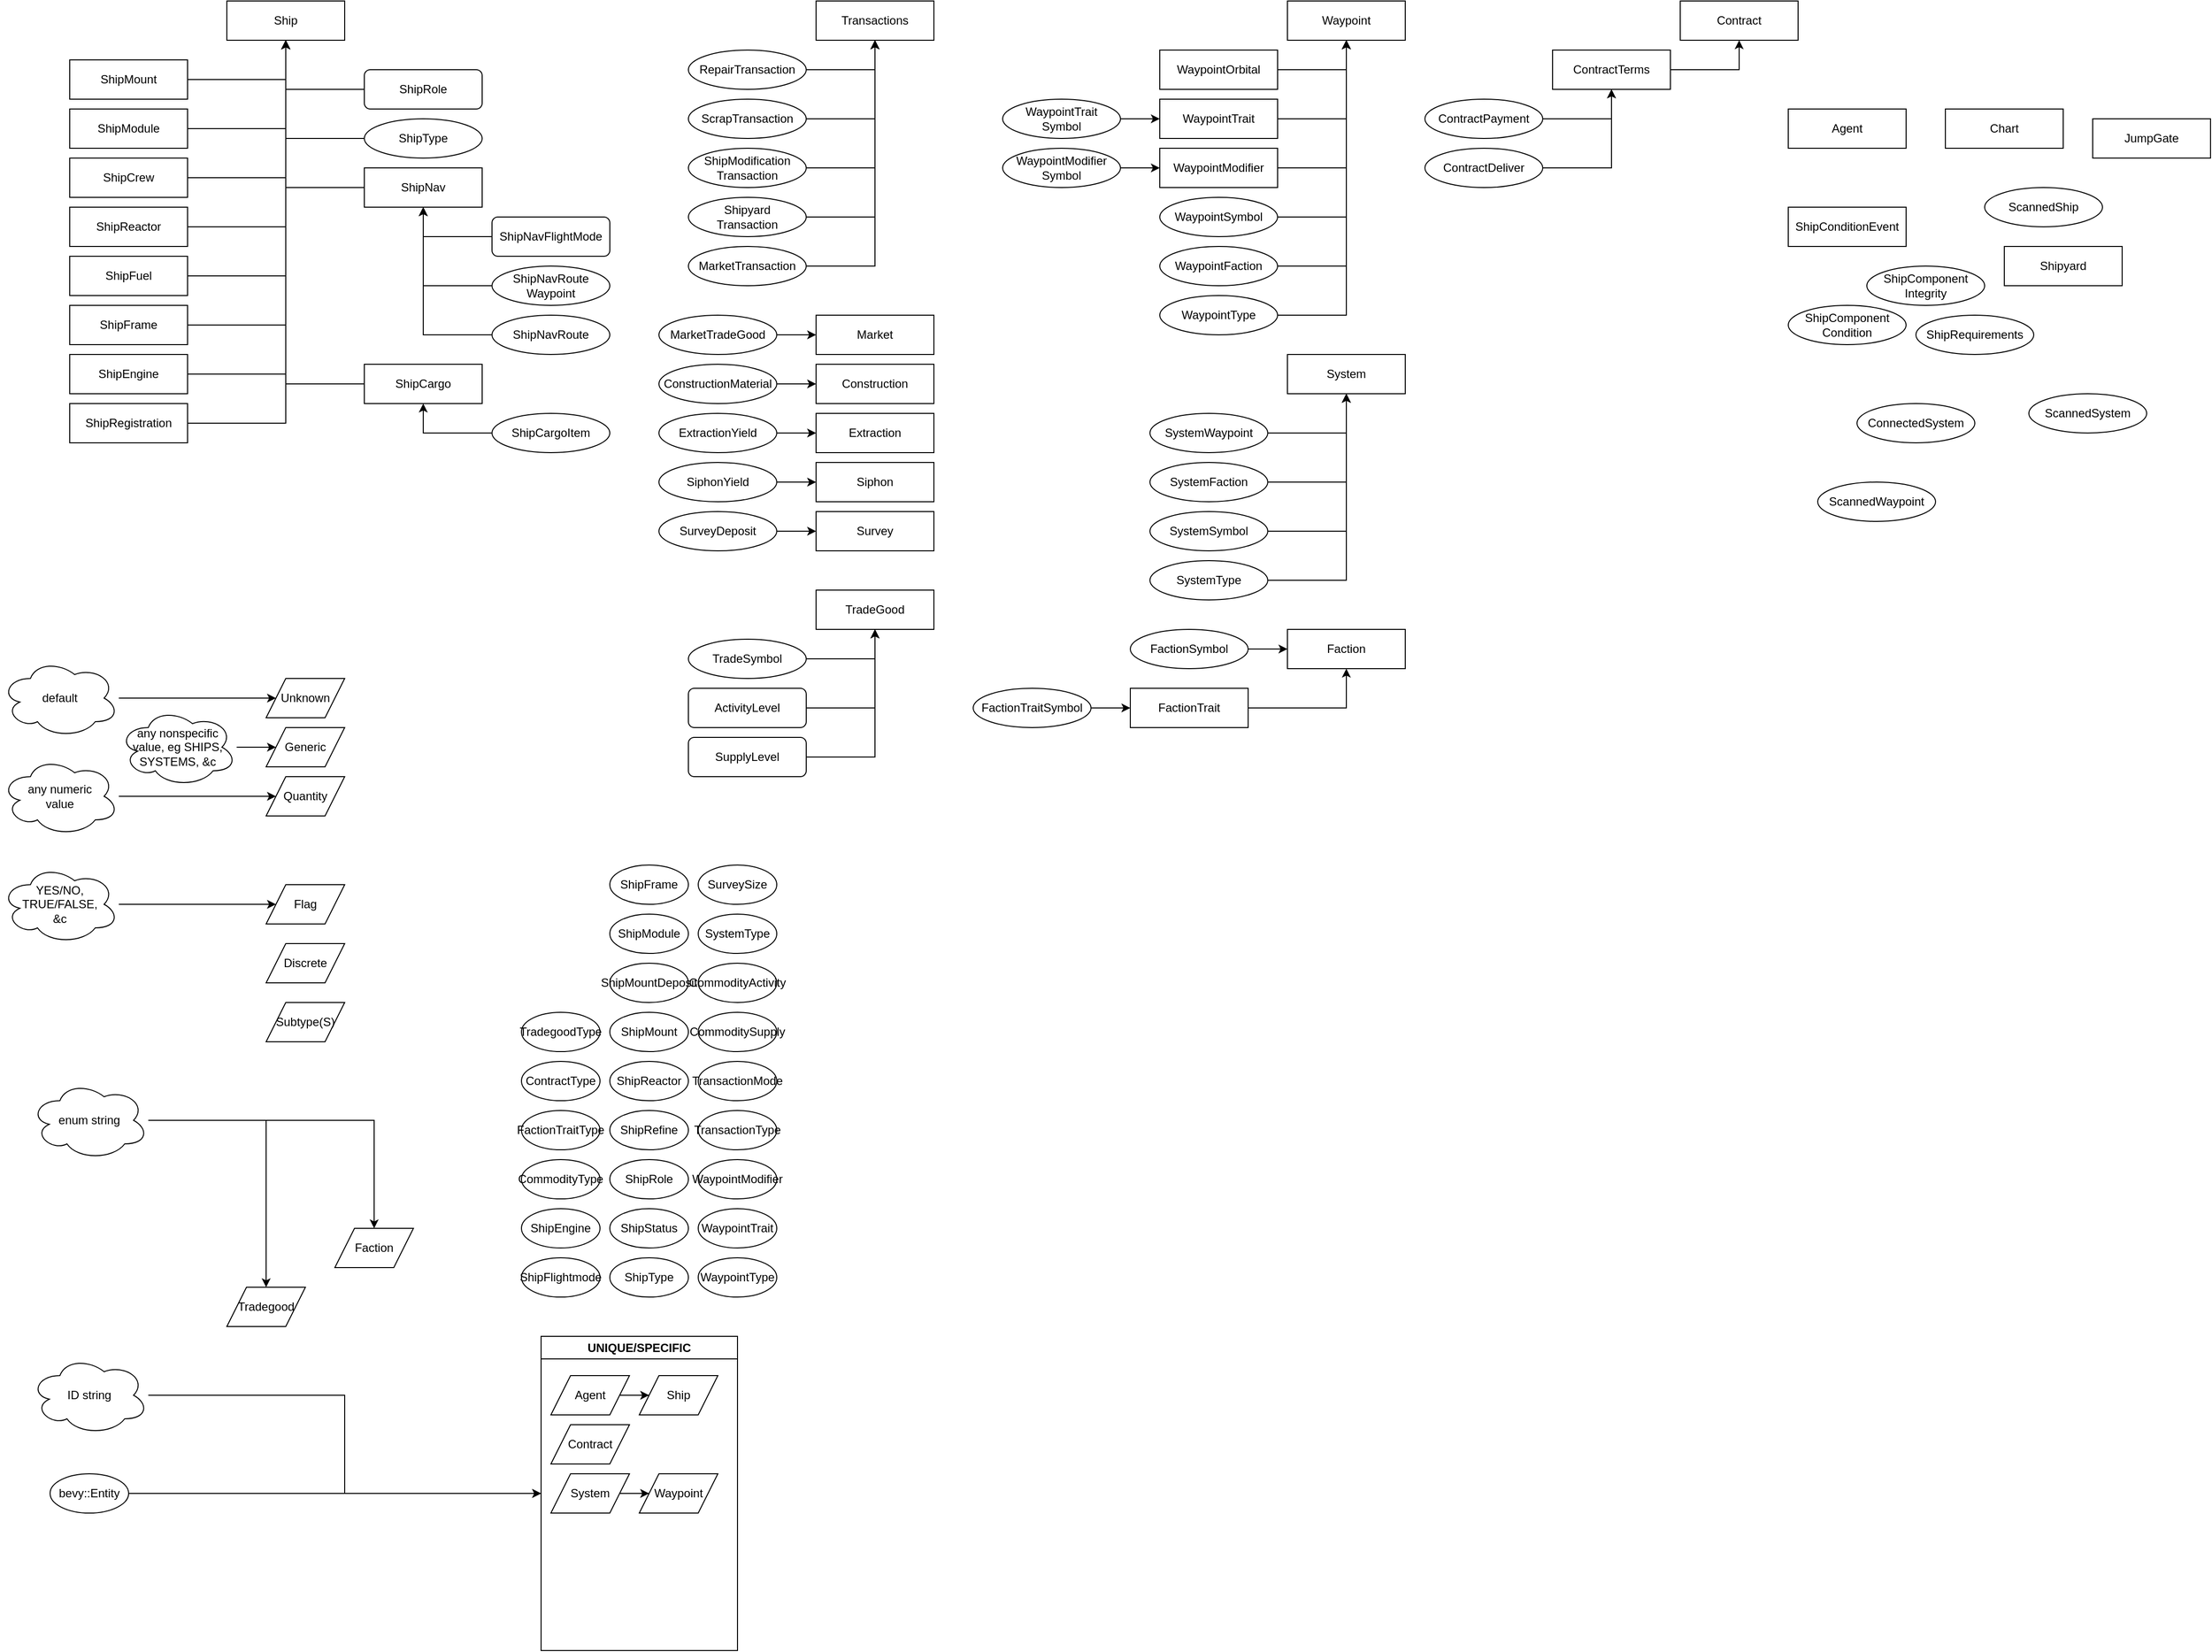 <mxfile version="26.1.3" pages="2">
  <diagram name="Page-1" id="n1djBMxe8hHKIEd8i9Pb">
    <mxGraphModel dx="2245" dy="986" grid="1" gridSize="10" guides="1" tooltips="1" connect="1" arrows="1" fold="1" page="1" pageScale="1" pageWidth="850" pageHeight="1100" math="0" shadow="0">
      <root>
        <mxCell id="0" />
        <mxCell id="1" parent="0" />
        <mxCell id="49KmKqLuegTFWFSld-SZ-138" style="edgeStyle=orthogonalEdgeStyle;rounded=0;orthogonalLoop=1;jettySize=auto;html=1;" parent="1" source="49KmKqLuegTFWFSld-SZ-6" target="49KmKqLuegTFWFSld-SZ-116" edge="1">
          <mxGeometry relative="1" as="geometry" />
        </mxCell>
        <mxCell id="49KmKqLuegTFWFSld-SZ-6" value="ActivityLevel" style="rounded=1;whiteSpace=wrap;html=1;" parent="1" vertex="1">
          <mxGeometry x="-90" y="780" width="120" height="40" as="geometry" />
        </mxCell>
        <mxCell id="49KmKqLuegTFWFSld-SZ-7" value="Agent" style="rounded=0;whiteSpace=wrap;html=1;" parent="1" vertex="1">
          <mxGeometry x="1030" y="190" width="120" height="40" as="geometry" />
        </mxCell>
        <mxCell id="49KmKqLuegTFWFSld-SZ-8" value="Chart" style="rounded=0;whiteSpace=wrap;html=1;" parent="1" vertex="1">
          <mxGeometry x="1190" y="190" width="120" height="40" as="geometry" />
        </mxCell>
        <mxCell id="49KmKqLuegTFWFSld-SZ-9" value="ConnectedSystem" style="ellipse;whiteSpace=wrap;html=1;" parent="1" vertex="1">
          <mxGeometry x="1100" y="490" width="120" height="40" as="geometry" />
        </mxCell>
        <mxCell id="49KmKqLuegTFWFSld-SZ-11" value="Construction" style="rounded=0;whiteSpace=wrap;html=1;" parent="1" vertex="1">
          <mxGeometry x="40" y="450" width="120" height="40" as="geometry" />
        </mxCell>
        <mxCell id="49KmKqLuegTFWFSld-SZ-18" style="edgeStyle=orthogonalEdgeStyle;rounded=0;orthogonalLoop=1;jettySize=auto;html=1;" parent="1" source="49KmKqLuegTFWFSld-SZ-13" target="49KmKqLuegTFWFSld-SZ-11" edge="1">
          <mxGeometry relative="1" as="geometry" />
        </mxCell>
        <mxCell id="49KmKqLuegTFWFSld-SZ-13" value="ConstructionMaterial" style="ellipse;whiteSpace=wrap;html=1;" parent="1" vertex="1">
          <mxGeometry x="-120" y="450" width="120" height="40" as="geometry" />
        </mxCell>
        <mxCell id="49KmKqLuegTFWFSld-SZ-14" value="Contract" style="rounded=0;whiteSpace=wrap;html=1;" parent="1" vertex="1">
          <mxGeometry x="920" y="80" width="120" height="40" as="geometry" />
        </mxCell>
        <mxCell id="49KmKqLuegTFWFSld-SZ-23" style="edgeStyle=orthogonalEdgeStyle;rounded=0;orthogonalLoop=1;jettySize=auto;html=1;" parent="1" source="49KmKqLuegTFWFSld-SZ-15" target="49KmKqLuegTFWFSld-SZ-14" edge="1">
          <mxGeometry relative="1" as="geometry" />
        </mxCell>
        <mxCell id="49KmKqLuegTFWFSld-SZ-15" value="ContractTerms" style="rounded=0;whiteSpace=wrap;html=1;" parent="1" vertex="1">
          <mxGeometry x="790" y="130" width="120" height="40" as="geometry" />
        </mxCell>
        <mxCell id="49KmKqLuegTFWFSld-SZ-22" style="edgeStyle=orthogonalEdgeStyle;rounded=0;orthogonalLoop=1;jettySize=auto;html=1;" parent="1" source="49KmKqLuegTFWFSld-SZ-19" target="49KmKqLuegTFWFSld-SZ-15" edge="1">
          <mxGeometry relative="1" as="geometry">
            <mxPoint x="550" y="270" as="sourcePoint" />
          </mxGeometry>
        </mxCell>
        <mxCell id="49KmKqLuegTFWFSld-SZ-19" value="ContractDeliver" style="ellipse;whiteSpace=wrap;html=1;" parent="1" vertex="1">
          <mxGeometry x="660" y="230" width="120" height="40" as="geometry" />
        </mxCell>
        <mxCell id="49KmKqLuegTFWFSld-SZ-21" style="edgeStyle=orthogonalEdgeStyle;rounded=0;orthogonalLoop=1;jettySize=auto;html=1;" parent="1" source="49KmKqLuegTFWFSld-SZ-20" target="49KmKqLuegTFWFSld-SZ-15" edge="1">
          <mxGeometry relative="1" as="geometry">
            <mxPoint x="680" y="270" as="sourcePoint" />
          </mxGeometry>
        </mxCell>
        <mxCell id="49KmKqLuegTFWFSld-SZ-20" value="ContractPayment" style="ellipse;whiteSpace=wrap;html=1;" parent="1" vertex="1">
          <mxGeometry x="660" y="180" width="120" height="40" as="geometry" />
        </mxCell>
        <mxCell id="49KmKqLuegTFWFSld-SZ-24" value="Extraction" style="rounded=0;whiteSpace=wrap;html=1;" parent="1" vertex="1">
          <mxGeometry x="40" y="500" width="120" height="40" as="geometry" />
        </mxCell>
        <mxCell id="49KmKqLuegTFWFSld-SZ-26" style="edgeStyle=orthogonalEdgeStyle;rounded=0;orthogonalLoop=1;jettySize=auto;html=1;" parent="1" source="49KmKqLuegTFWFSld-SZ-25" target="49KmKqLuegTFWFSld-SZ-24" edge="1">
          <mxGeometry relative="1" as="geometry" />
        </mxCell>
        <mxCell id="49KmKqLuegTFWFSld-SZ-25" value="ExtractionYield" style="ellipse;whiteSpace=wrap;html=1;" parent="1" vertex="1">
          <mxGeometry x="-120" y="500" width="120" height="40" as="geometry" />
        </mxCell>
        <mxCell id="49KmKqLuegTFWFSld-SZ-27" value="Faction" style="rounded=0;whiteSpace=wrap;html=1;" parent="1" vertex="1">
          <mxGeometry x="520" y="720" width="120" height="40" as="geometry" />
        </mxCell>
        <mxCell id="49KmKqLuegTFWFSld-SZ-34" style="edgeStyle=orthogonalEdgeStyle;rounded=0;orthogonalLoop=1;jettySize=auto;html=1;" parent="1" source="49KmKqLuegTFWFSld-SZ-29" target="49KmKqLuegTFWFSld-SZ-27" edge="1">
          <mxGeometry relative="1" as="geometry" />
        </mxCell>
        <mxCell id="49KmKqLuegTFWFSld-SZ-29" value="FactionSymbol" style="ellipse;whiteSpace=wrap;html=1;" parent="1" vertex="1">
          <mxGeometry x="360" y="720" width="120" height="40" as="geometry" />
        </mxCell>
        <mxCell id="49KmKqLuegTFWFSld-SZ-33" style="edgeStyle=orthogonalEdgeStyle;rounded=0;orthogonalLoop=1;jettySize=auto;html=1;" parent="1" source="49KmKqLuegTFWFSld-SZ-32" target="49KmKqLuegTFWFSld-SZ-27" edge="1">
          <mxGeometry relative="1" as="geometry" />
        </mxCell>
        <mxCell id="49KmKqLuegTFWFSld-SZ-32" value="FactionTrait" style="rounded=0;whiteSpace=wrap;html=1;" parent="1" vertex="1">
          <mxGeometry x="360" y="780" width="120" height="40" as="geometry" />
        </mxCell>
        <mxCell id="49KmKqLuegTFWFSld-SZ-36" style="edgeStyle=orthogonalEdgeStyle;rounded=0;orthogonalLoop=1;jettySize=auto;html=1;" parent="1" source="49KmKqLuegTFWFSld-SZ-35" target="49KmKqLuegTFWFSld-SZ-32" edge="1">
          <mxGeometry relative="1" as="geometry" />
        </mxCell>
        <mxCell id="49KmKqLuegTFWFSld-SZ-35" value="FactionTraitSymbol" style="ellipse;whiteSpace=wrap;html=1;" parent="1" vertex="1">
          <mxGeometry x="200" y="780" width="120" height="40" as="geometry" />
        </mxCell>
        <mxCell id="49KmKqLuegTFWFSld-SZ-37" value="JumpGate" style="rounded=0;whiteSpace=wrap;html=1;" parent="1" vertex="1">
          <mxGeometry x="1340" y="200" width="120" height="40" as="geometry" />
        </mxCell>
        <mxCell id="49KmKqLuegTFWFSld-SZ-38" value="Market" style="rounded=0;whiteSpace=wrap;html=1;" parent="1" vertex="1">
          <mxGeometry x="40" y="400" width="120" height="40" as="geometry" />
        </mxCell>
        <mxCell id="49KmKqLuegTFWFSld-SZ-139" style="edgeStyle=orthogonalEdgeStyle;rounded=0;orthogonalLoop=1;jettySize=auto;html=1;" parent="1" source="49KmKqLuegTFWFSld-SZ-39" target="49KmKqLuegTFWFSld-SZ-38" edge="1">
          <mxGeometry relative="1" as="geometry" />
        </mxCell>
        <mxCell id="49KmKqLuegTFWFSld-SZ-39" value="MarketTradeGood" style="ellipse;whiteSpace=wrap;html=1;" parent="1" vertex="1">
          <mxGeometry x="-120" y="400" width="120" height="40" as="geometry" />
        </mxCell>
        <mxCell id="49KmKqLuegTFWFSld-SZ-42" style="edgeStyle=orthogonalEdgeStyle;rounded=0;orthogonalLoop=1;jettySize=auto;html=1;" parent="1" source="49KmKqLuegTFWFSld-SZ-40" target="49KmKqLuegTFWFSld-SZ-41" edge="1">
          <mxGeometry relative="1" as="geometry" />
        </mxCell>
        <mxCell id="49KmKqLuegTFWFSld-SZ-40" value="MarketTransaction" style="ellipse;whiteSpace=wrap;html=1;" parent="1" vertex="1">
          <mxGeometry x="-90" y="330" width="120" height="40" as="geometry" />
        </mxCell>
        <mxCell id="49KmKqLuegTFWFSld-SZ-41" value="Transactions" style="rounded=0;whiteSpace=wrap;html=1;" parent="1" vertex="1">
          <mxGeometry x="40" y="80" width="120" height="40" as="geometry" />
        </mxCell>
        <mxCell id="49KmKqLuegTFWFSld-SZ-44" style="edgeStyle=orthogonalEdgeStyle;rounded=0;orthogonalLoop=1;jettySize=auto;html=1;" parent="1" source="49KmKqLuegTFWFSld-SZ-43" target="49KmKqLuegTFWFSld-SZ-41" edge="1">
          <mxGeometry relative="1" as="geometry" />
        </mxCell>
        <mxCell id="49KmKqLuegTFWFSld-SZ-43" value="RepairTransaction" style="ellipse;whiteSpace=wrap;html=1;" parent="1" vertex="1">
          <mxGeometry x="-90" y="130" width="120" height="40" as="geometry" />
        </mxCell>
        <mxCell id="49KmKqLuegTFWFSld-SZ-45" value="ScannedShip" style="ellipse;whiteSpace=wrap;html=1;" parent="1" vertex="1">
          <mxGeometry x="1230" y="270" width="120" height="40" as="geometry" />
        </mxCell>
        <mxCell id="49KmKqLuegTFWFSld-SZ-46" value="ScannedSystem" style="ellipse;whiteSpace=wrap;html=1;" parent="1" vertex="1">
          <mxGeometry x="1275" y="480" width="120" height="40" as="geometry" />
        </mxCell>
        <mxCell id="49KmKqLuegTFWFSld-SZ-47" value="ScannedWaypoint" style="ellipse;whiteSpace=wrap;html=1;" parent="1" vertex="1">
          <mxGeometry x="1060" y="570" width="120" height="40" as="geometry" />
        </mxCell>
        <mxCell id="49KmKqLuegTFWFSld-SZ-49" style="edgeStyle=orthogonalEdgeStyle;rounded=0;orthogonalLoop=1;jettySize=auto;html=1;" parent="1" source="49KmKqLuegTFWFSld-SZ-48" target="49KmKqLuegTFWFSld-SZ-41" edge="1">
          <mxGeometry relative="1" as="geometry" />
        </mxCell>
        <mxCell id="49KmKqLuegTFWFSld-SZ-48" value="ScrapTransaction" style="ellipse;whiteSpace=wrap;html=1;" parent="1" vertex="1">
          <mxGeometry x="-90" y="180" width="120" height="40" as="geometry" />
        </mxCell>
        <mxCell id="49KmKqLuegTFWFSld-SZ-50" value="Ship" style="rounded=0;whiteSpace=wrap;html=1;" parent="1" vertex="1">
          <mxGeometry x="-560" y="80" width="120" height="40" as="geometry" />
        </mxCell>
        <mxCell id="49KmKqLuegTFWFSld-SZ-53" style="edgeStyle=orthogonalEdgeStyle;rounded=0;orthogonalLoop=1;jettySize=auto;html=1;" parent="1" source="49KmKqLuegTFWFSld-SZ-52" target="49KmKqLuegTFWFSld-SZ-50" edge="1">
          <mxGeometry relative="1" as="geometry" />
        </mxCell>
        <mxCell id="49KmKqLuegTFWFSld-SZ-52" value="ShipCargo" style="rounded=0;whiteSpace=wrap;html=1;" parent="1" vertex="1">
          <mxGeometry x="-420" y="450" width="120" height="40" as="geometry" />
        </mxCell>
        <mxCell id="49KmKqLuegTFWFSld-SZ-55" style="edgeStyle=orthogonalEdgeStyle;rounded=0;orthogonalLoop=1;jettySize=auto;html=1;" parent="1" source="49KmKqLuegTFWFSld-SZ-54" target="49KmKqLuegTFWFSld-SZ-52" edge="1">
          <mxGeometry relative="1" as="geometry" />
        </mxCell>
        <mxCell id="49KmKqLuegTFWFSld-SZ-54" value="ShipCargoItem" style="ellipse;whiteSpace=wrap;html=1;" parent="1" vertex="1">
          <mxGeometry x="-290" y="500" width="120" height="40" as="geometry" />
        </mxCell>
        <mxCell id="49KmKqLuegTFWFSld-SZ-56" value="&lt;div&gt;ShipComponent&lt;/div&gt;&lt;div&gt;Condition&lt;br&gt;&lt;/div&gt;" style="ellipse;whiteSpace=wrap;html=1;" parent="1" vertex="1">
          <mxGeometry x="1030" y="390" width="120" height="40" as="geometry" />
        </mxCell>
        <mxCell id="49KmKqLuegTFWFSld-SZ-57" value="&lt;div&gt;ShipComponent&lt;/div&gt;&lt;div&gt;Integrity&lt;br&gt;&lt;/div&gt;" style="ellipse;whiteSpace=wrap;html=1;" parent="1" vertex="1">
          <mxGeometry x="1110" y="350" width="120" height="40" as="geometry" />
        </mxCell>
        <mxCell id="49KmKqLuegTFWFSld-SZ-59" value="ShipConditionEvent" style="rounded=0;whiteSpace=wrap;html=1;" parent="1" vertex="1">
          <mxGeometry x="1030" y="290" width="120" height="40" as="geometry" />
        </mxCell>
        <mxCell id="49KmKqLuegTFWFSld-SZ-63" style="edgeStyle=orthogonalEdgeStyle;rounded=0;orthogonalLoop=1;jettySize=auto;html=1;" parent="1" source="49KmKqLuegTFWFSld-SZ-62" target="49KmKqLuegTFWFSld-SZ-50" edge="1">
          <mxGeometry relative="1" as="geometry" />
        </mxCell>
        <mxCell id="49KmKqLuegTFWFSld-SZ-62" value="ShipCrew" style="rounded=0;whiteSpace=wrap;html=1;" parent="1" vertex="1">
          <mxGeometry x="-720" y="240" width="120" height="40" as="geometry" />
        </mxCell>
        <mxCell id="49KmKqLuegTFWFSld-SZ-65" style="edgeStyle=orthogonalEdgeStyle;rounded=0;orthogonalLoop=1;jettySize=auto;html=1;" parent="1" source="49KmKqLuegTFWFSld-SZ-64" target="49KmKqLuegTFWFSld-SZ-50" edge="1">
          <mxGeometry relative="1" as="geometry" />
        </mxCell>
        <mxCell id="49KmKqLuegTFWFSld-SZ-64" value="ShipEngine" style="rounded=0;whiteSpace=wrap;html=1;" parent="1" vertex="1">
          <mxGeometry x="-720" y="440" width="120" height="40" as="geometry" />
        </mxCell>
        <mxCell id="49KmKqLuegTFWFSld-SZ-67" style="edgeStyle=orthogonalEdgeStyle;rounded=0;orthogonalLoop=1;jettySize=auto;html=1;" parent="1" source="49KmKqLuegTFWFSld-SZ-66" target="49KmKqLuegTFWFSld-SZ-50" edge="1">
          <mxGeometry relative="1" as="geometry" />
        </mxCell>
        <mxCell id="49KmKqLuegTFWFSld-SZ-66" value="ShipFrame" style="rounded=0;whiteSpace=wrap;html=1;" parent="1" vertex="1">
          <mxGeometry x="-720" y="390" width="120" height="40" as="geometry" />
        </mxCell>
        <mxCell id="49KmKqLuegTFWFSld-SZ-69" style="edgeStyle=orthogonalEdgeStyle;rounded=0;orthogonalLoop=1;jettySize=auto;html=1;" parent="1" source="49KmKqLuegTFWFSld-SZ-68" target="49KmKqLuegTFWFSld-SZ-50" edge="1">
          <mxGeometry relative="1" as="geometry" />
        </mxCell>
        <mxCell id="49KmKqLuegTFWFSld-SZ-68" value="ShipFuel" style="rounded=0;whiteSpace=wrap;html=1;" parent="1" vertex="1">
          <mxGeometry x="-720" y="340" width="120" height="40" as="geometry" />
        </mxCell>
        <mxCell id="49KmKqLuegTFWFSld-SZ-71" style="edgeStyle=orthogonalEdgeStyle;rounded=0;orthogonalLoop=1;jettySize=auto;html=1;" parent="1" source="49KmKqLuegTFWFSld-SZ-70" target="49KmKqLuegTFWFSld-SZ-41" edge="1">
          <mxGeometry relative="1" as="geometry" />
        </mxCell>
        <mxCell id="49KmKqLuegTFWFSld-SZ-70" value="&lt;div&gt;ShipModification&lt;/div&gt;&lt;div&gt;Transaction&lt;br&gt;&lt;/div&gt;" style="ellipse;whiteSpace=wrap;html=1;" parent="1" vertex="1">
          <mxGeometry x="-90" y="230" width="120" height="40" as="geometry" />
        </mxCell>
        <mxCell id="49KmKqLuegTFWFSld-SZ-73" style="edgeStyle=orthogonalEdgeStyle;rounded=0;orthogonalLoop=1;jettySize=auto;html=1;" parent="1" source="49KmKqLuegTFWFSld-SZ-72" target="49KmKqLuegTFWFSld-SZ-50" edge="1">
          <mxGeometry relative="1" as="geometry" />
        </mxCell>
        <mxCell id="49KmKqLuegTFWFSld-SZ-72" value="ShipModule" style="rounded=0;whiteSpace=wrap;html=1;" parent="1" vertex="1">
          <mxGeometry x="-720" y="190" width="120" height="40" as="geometry" />
        </mxCell>
        <mxCell id="49KmKqLuegTFWFSld-SZ-75" style="edgeStyle=orthogonalEdgeStyle;rounded=0;orthogonalLoop=1;jettySize=auto;html=1;" parent="1" source="49KmKqLuegTFWFSld-SZ-74" target="49KmKqLuegTFWFSld-SZ-50" edge="1">
          <mxGeometry relative="1" as="geometry" />
        </mxCell>
        <mxCell id="49KmKqLuegTFWFSld-SZ-74" value="ShipMount" style="rounded=0;whiteSpace=wrap;html=1;" parent="1" vertex="1">
          <mxGeometry x="-720" y="140" width="120" height="40" as="geometry" />
        </mxCell>
        <mxCell id="49KmKqLuegTFWFSld-SZ-77" style="edgeStyle=orthogonalEdgeStyle;rounded=0;orthogonalLoop=1;jettySize=auto;html=1;" parent="1" source="49KmKqLuegTFWFSld-SZ-76" target="49KmKqLuegTFWFSld-SZ-50" edge="1">
          <mxGeometry relative="1" as="geometry" />
        </mxCell>
        <mxCell id="49KmKqLuegTFWFSld-SZ-76" value="ShipNav" style="rounded=0;whiteSpace=wrap;html=1;" parent="1" vertex="1">
          <mxGeometry x="-420" y="250" width="120" height="40" as="geometry" />
        </mxCell>
        <mxCell id="49KmKqLuegTFWFSld-SZ-79" style="edgeStyle=orthogonalEdgeStyle;rounded=0;orthogonalLoop=1;jettySize=auto;html=1;" parent="1" source="49KmKqLuegTFWFSld-SZ-78" target="49KmKqLuegTFWFSld-SZ-76" edge="1">
          <mxGeometry relative="1" as="geometry" />
        </mxCell>
        <mxCell id="49KmKqLuegTFWFSld-SZ-78" value="ShipNavFlightMode" style="rounded=1;whiteSpace=wrap;html=1;" parent="1" vertex="1">
          <mxGeometry x="-290" y="300" width="120" height="40" as="geometry" />
        </mxCell>
        <mxCell id="49KmKqLuegTFWFSld-SZ-81" style="edgeStyle=orthogonalEdgeStyle;rounded=0;orthogonalLoop=1;jettySize=auto;html=1;" parent="1" source="49KmKqLuegTFWFSld-SZ-80" target="49KmKqLuegTFWFSld-SZ-76" edge="1">
          <mxGeometry relative="1" as="geometry" />
        </mxCell>
        <mxCell id="49KmKqLuegTFWFSld-SZ-80" value="ShipNavRoute" style="ellipse;whiteSpace=wrap;html=1;" parent="1" vertex="1">
          <mxGeometry x="-290" y="400" width="120" height="40" as="geometry" />
        </mxCell>
        <mxCell id="49KmKqLuegTFWFSld-SZ-83" style="edgeStyle=orthogonalEdgeStyle;rounded=0;orthogonalLoop=1;jettySize=auto;html=1;" parent="1" source="49KmKqLuegTFWFSld-SZ-82" target="49KmKqLuegTFWFSld-SZ-76" edge="1">
          <mxGeometry relative="1" as="geometry" />
        </mxCell>
        <mxCell id="49KmKqLuegTFWFSld-SZ-82" value="&lt;div&gt;ShipNavRoute&lt;/div&gt;&lt;div&gt;Waypoint&lt;br&gt;&lt;/div&gt;" style="ellipse;whiteSpace=wrap;html=1;" parent="1" vertex="1">
          <mxGeometry x="-290" y="350" width="120" height="40" as="geometry" />
        </mxCell>
        <mxCell id="49KmKqLuegTFWFSld-SZ-86" style="edgeStyle=orthogonalEdgeStyle;rounded=0;orthogonalLoop=1;jettySize=auto;html=1;" parent="1" source="49KmKqLuegTFWFSld-SZ-85" target="49KmKqLuegTFWFSld-SZ-50" edge="1">
          <mxGeometry relative="1" as="geometry" />
        </mxCell>
        <mxCell id="49KmKqLuegTFWFSld-SZ-85" value="ShipReactor" style="rounded=0;whiteSpace=wrap;html=1;" parent="1" vertex="1">
          <mxGeometry x="-720" y="290" width="120" height="40" as="geometry" />
        </mxCell>
        <mxCell id="49KmKqLuegTFWFSld-SZ-88" style="edgeStyle=orthogonalEdgeStyle;rounded=0;orthogonalLoop=1;jettySize=auto;html=1;" parent="1" source="49KmKqLuegTFWFSld-SZ-87" target="49KmKqLuegTFWFSld-SZ-50" edge="1">
          <mxGeometry relative="1" as="geometry" />
        </mxCell>
        <mxCell id="49KmKqLuegTFWFSld-SZ-87" value="ShipRegistration" style="rounded=0;whiteSpace=wrap;html=1;" parent="1" vertex="1">
          <mxGeometry x="-720" y="490" width="120" height="40" as="geometry" />
        </mxCell>
        <mxCell id="49KmKqLuegTFWFSld-SZ-89" value="ShipRequirements" style="ellipse;whiteSpace=wrap;html=1;" parent="1" vertex="1">
          <mxGeometry x="1160" y="400" width="120" height="40" as="geometry" />
        </mxCell>
        <mxCell id="49KmKqLuegTFWFSld-SZ-91" style="edgeStyle=orthogonalEdgeStyle;rounded=0;orthogonalLoop=1;jettySize=auto;html=1;" parent="1" source="49KmKqLuegTFWFSld-SZ-90" target="49KmKqLuegTFWFSld-SZ-50" edge="1">
          <mxGeometry relative="1" as="geometry" />
        </mxCell>
        <mxCell id="49KmKqLuegTFWFSld-SZ-90" value="ShipRole" style="rounded=1;whiteSpace=wrap;html=1;" parent="1" vertex="1">
          <mxGeometry x="-420" y="150" width="120" height="40" as="geometry" />
        </mxCell>
        <mxCell id="49KmKqLuegTFWFSld-SZ-93" style="edgeStyle=orthogonalEdgeStyle;rounded=0;orthogonalLoop=1;jettySize=auto;html=1;" parent="1" source="49KmKqLuegTFWFSld-SZ-92" target="49KmKqLuegTFWFSld-SZ-50" edge="1">
          <mxGeometry relative="1" as="geometry" />
        </mxCell>
        <mxCell id="49KmKqLuegTFWFSld-SZ-92" value="ShipType" style="ellipse;whiteSpace=wrap;html=1;" parent="1" vertex="1">
          <mxGeometry x="-420" y="200" width="120" height="40" as="geometry" />
        </mxCell>
        <mxCell id="49KmKqLuegTFWFSld-SZ-94" value="Shipyard" style="rounded=0;whiteSpace=wrap;html=1;" parent="1" vertex="1">
          <mxGeometry x="1250" y="330" width="120" height="40" as="geometry" />
        </mxCell>
        <mxCell id="49KmKqLuegTFWFSld-SZ-97" style="edgeStyle=orthogonalEdgeStyle;rounded=0;orthogonalLoop=1;jettySize=auto;html=1;" parent="1" source="49KmKqLuegTFWFSld-SZ-96" target="49KmKqLuegTFWFSld-SZ-41" edge="1">
          <mxGeometry relative="1" as="geometry" />
        </mxCell>
        <mxCell id="49KmKqLuegTFWFSld-SZ-96" value="&lt;div&gt;Shipyard&lt;/div&gt;&lt;div&gt;Transaction&lt;br&gt;&lt;/div&gt;" style="ellipse;whiteSpace=wrap;html=1;" parent="1" vertex="1">
          <mxGeometry x="-90" y="280" width="120" height="40" as="geometry" />
        </mxCell>
        <mxCell id="49KmKqLuegTFWFSld-SZ-100" style="edgeStyle=orthogonalEdgeStyle;rounded=0;orthogonalLoop=1;jettySize=auto;html=1;" parent="1" source="49KmKqLuegTFWFSld-SZ-98" target="49KmKqLuegTFWFSld-SZ-99" edge="1">
          <mxGeometry relative="1" as="geometry" />
        </mxCell>
        <mxCell id="49KmKqLuegTFWFSld-SZ-98" value="SiphonYield" style="ellipse;whiteSpace=wrap;html=1;" parent="1" vertex="1">
          <mxGeometry x="-120" y="550" width="120" height="40" as="geometry" />
        </mxCell>
        <mxCell id="49KmKqLuegTFWFSld-SZ-99" value="Siphon" style="rounded=0;whiteSpace=wrap;html=1;" parent="1" vertex="1">
          <mxGeometry x="40" y="550" width="120" height="40" as="geometry" />
        </mxCell>
        <mxCell id="49KmKqLuegTFWFSld-SZ-137" style="edgeStyle=orthogonalEdgeStyle;rounded=0;orthogonalLoop=1;jettySize=auto;html=1;" parent="1" source="49KmKqLuegTFWFSld-SZ-101" target="49KmKqLuegTFWFSld-SZ-116" edge="1">
          <mxGeometry relative="1" as="geometry" />
        </mxCell>
        <mxCell id="49KmKqLuegTFWFSld-SZ-101" value="SupplyLevel" style="rounded=1;whiteSpace=wrap;html=1;" parent="1" vertex="1">
          <mxGeometry x="-90" y="830" width="120" height="40" as="geometry" />
        </mxCell>
        <mxCell id="49KmKqLuegTFWFSld-SZ-102" value="Survey" style="rounded=0;whiteSpace=wrap;html=1;" parent="1" vertex="1">
          <mxGeometry x="40" y="600" width="120" height="40" as="geometry" />
        </mxCell>
        <mxCell id="49KmKqLuegTFWFSld-SZ-105" style="edgeStyle=orthogonalEdgeStyle;rounded=0;orthogonalLoop=1;jettySize=auto;html=1;" parent="1" source="49KmKqLuegTFWFSld-SZ-104" target="49KmKqLuegTFWFSld-SZ-102" edge="1">
          <mxGeometry relative="1" as="geometry" />
        </mxCell>
        <mxCell id="49KmKqLuegTFWFSld-SZ-104" value="SurveyDeposit" style="ellipse;whiteSpace=wrap;html=1;" parent="1" vertex="1">
          <mxGeometry x="-120" y="600" width="120" height="40" as="geometry" />
        </mxCell>
        <mxCell id="49KmKqLuegTFWFSld-SZ-106" value="System" style="rounded=0;whiteSpace=wrap;html=1;" parent="1" vertex="1">
          <mxGeometry x="520" y="440" width="120" height="40" as="geometry" />
        </mxCell>
        <mxCell id="49KmKqLuegTFWFSld-SZ-112" style="edgeStyle=orthogonalEdgeStyle;rounded=0;orthogonalLoop=1;jettySize=auto;html=1;" parent="1" source="49KmKqLuegTFWFSld-SZ-107" target="49KmKqLuegTFWFSld-SZ-106" edge="1">
          <mxGeometry relative="1" as="geometry" />
        </mxCell>
        <mxCell id="49KmKqLuegTFWFSld-SZ-107" value="SystemFaction" style="ellipse;whiteSpace=wrap;html=1;" parent="1" vertex="1">
          <mxGeometry x="380" y="550" width="120" height="40" as="geometry" />
        </mxCell>
        <mxCell id="49KmKqLuegTFWFSld-SZ-113" style="edgeStyle=orthogonalEdgeStyle;rounded=0;orthogonalLoop=1;jettySize=auto;html=1;" parent="1" source="49KmKqLuegTFWFSld-SZ-108" target="49KmKqLuegTFWFSld-SZ-106" edge="1">
          <mxGeometry relative="1" as="geometry" />
        </mxCell>
        <mxCell id="49KmKqLuegTFWFSld-SZ-108" value="SystemSymbol" style="ellipse;whiteSpace=wrap;html=1;" parent="1" vertex="1">
          <mxGeometry x="380" y="600" width="120" height="40" as="geometry" />
        </mxCell>
        <mxCell id="49KmKqLuegTFWFSld-SZ-114" style="edgeStyle=orthogonalEdgeStyle;rounded=0;orthogonalLoop=1;jettySize=auto;html=1;" parent="1" source="49KmKqLuegTFWFSld-SZ-110" target="49KmKqLuegTFWFSld-SZ-106" edge="1">
          <mxGeometry relative="1" as="geometry" />
        </mxCell>
        <mxCell id="49KmKqLuegTFWFSld-SZ-110" value="SystemType" style="ellipse;whiteSpace=wrap;html=1;" parent="1" vertex="1">
          <mxGeometry x="380" y="650" width="120" height="40" as="geometry" />
        </mxCell>
        <mxCell id="49KmKqLuegTFWFSld-SZ-115" style="edgeStyle=orthogonalEdgeStyle;rounded=0;orthogonalLoop=1;jettySize=auto;html=1;" parent="1" source="49KmKqLuegTFWFSld-SZ-111" target="49KmKqLuegTFWFSld-SZ-106" edge="1">
          <mxGeometry relative="1" as="geometry" />
        </mxCell>
        <mxCell id="49KmKqLuegTFWFSld-SZ-111" value="SystemWaypoint" style="ellipse;whiteSpace=wrap;html=1;" parent="1" vertex="1">
          <mxGeometry x="380" y="500" width="120" height="40" as="geometry" />
        </mxCell>
        <mxCell id="49KmKqLuegTFWFSld-SZ-116" value="TradeGood" style="rounded=0;whiteSpace=wrap;html=1;" parent="1" vertex="1">
          <mxGeometry x="40" y="680" width="120" height="40" as="geometry" />
        </mxCell>
        <mxCell id="49KmKqLuegTFWFSld-SZ-118" style="edgeStyle=orthogonalEdgeStyle;rounded=0;orthogonalLoop=1;jettySize=auto;html=1;" parent="1" source="49KmKqLuegTFWFSld-SZ-117" target="49KmKqLuegTFWFSld-SZ-116" edge="1">
          <mxGeometry relative="1" as="geometry" />
        </mxCell>
        <mxCell id="49KmKqLuegTFWFSld-SZ-117" value="TradeSymbol" style="ellipse;whiteSpace=wrap;html=1;" parent="1" vertex="1">
          <mxGeometry x="-90" y="730" width="120" height="40" as="geometry" />
        </mxCell>
        <mxCell id="49KmKqLuegTFWFSld-SZ-119" value="Waypoint" style="rounded=0;whiteSpace=wrap;html=1;" parent="1" vertex="1">
          <mxGeometry x="520" y="80" width="120" height="40" as="geometry" />
        </mxCell>
        <mxCell id="49KmKqLuegTFWFSld-SZ-129" style="edgeStyle=orthogonalEdgeStyle;rounded=0;orthogonalLoop=1;jettySize=auto;html=1;" parent="1" source="49KmKqLuegTFWFSld-SZ-120" target="49KmKqLuegTFWFSld-SZ-119" edge="1">
          <mxGeometry relative="1" as="geometry" />
        </mxCell>
        <mxCell id="49KmKqLuegTFWFSld-SZ-120" value="WaypointFaction" style="ellipse;whiteSpace=wrap;html=1;" parent="1" vertex="1">
          <mxGeometry x="390" y="330" width="120" height="40" as="geometry" />
        </mxCell>
        <mxCell id="49KmKqLuegTFWFSld-SZ-132" style="edgeStyle=orthogonalEdgeStyle;rounded=0;orthogonalLoop=1;jettySize=auto;html=1;" parent="1" source="49KmKqLuegTFWFSld-SZ-122" target="49KmKqLuegTFWFSld-SZ-119" edge="1">
          <mxGeometry relative="1" as="geometry" />
        </mxCell>
        <mxCell id="49KmKqLuegTFWFSld-SZ-122" value="WaypointModifier" style="rounded=0;whiteSpace=wrap;html=1;" parent="1" vertex="1">
          <mxGeometry x="390" y="230" width="120" height="40" as="geometry" />
        </mxCell>
        <mxCell id="49KmKqLuegTFWFSld-SZ-136" style="edgeStyle=orthogonalEdgeStyle;rounded=0;orthogonalLoop=1;jettySize=auto;html=1;" parent="1" source="49KmKqLuegTFWFSld-SZ-123" target="49KmKqLuegTFWFSld-SZ-122" edge="1">
          <mxGeometry relative="1" as="geometry" />
        </mxCell>
        <mxCell id="49KmKqLuegTFWFSld-SZ-123" value="&lt;div&gt;WaypointModifier&lt;/div&gt;&lt;div&gt;Symbol&lt;br&gt;&lt;/div&gt;" style="ellipse;whiteSpace=wrap;html=1;direction=west;" parent="1" vertex="1">
          <mxGeometry x="230" y="230" width="120" height="40" as="geometry" />
        </mxCell>
        <mxCell id="49KmKqLuegTFWFSld-SZ-133" style="edgeStyle=orthogonalEdgeStyle;rounded=0;orthogonalLoop=1;jettySize=auto;html=1;" parent="1" source="49KmKqLuegTFWFSld-SZ-124" target="49KmKqLuegTFWFSld-SZ-119" edge="1">
          <mxGeometry relative="1" as="geometry" />
        </mxCell>
        <mxCell id="49KmKqLuegTFWFSld-SZ-124" value="WaypointOrbital" style="rounded=0;whiteSpace=wrap;html=1;" parent="1" vertex="1">
          <mxGeometry x="390" y="130" width="120" height="40" as="geometry" />
        </mxCell>
        <mxCell id="49KmKqLuegTFWFSld-SZ-134" style="edgeStyle=orthogonalEdgeStyle;rounded=0;orthogonalLoop=1;jettySize=auto;html=1;" parent="1" source="49KmKqLuegTFWFSld-SZ-125" target="49KmKqLuegTFWFSld-SZ-119" edge="1">
          <mxGeometry relative="1" as="geometry" />
        </mxCell>
        <mxCell id="49KmKqLuegTFWFSld-SZ-125" value="WaypointTrait" style="rounded=0;whiteSpace=wrap;html=1;" parent="1" vertex="1">
          <mxGeometry x="390" y="180" width="120" height="40" as="geometry" />
        </mxCell>
        <mxCell id="49KmKqLuegTFWFSld-SZ-135" style="edgeStyle=orthogonalEdgeStyle;rounded=0;orthogonalLoop=1;jettySize=auto;html=1;" parent="1" source="49KmKqLuegTFWFSld-SZ-126" target="49KmKqLuegTFWFSld-SZ-125" edge="1">
          <mxGeometry relative="1" as="geometry" />
        </mxCell>
        <mxCell id="49KmKqLuegTFWFSld-SZ-126" value="&lt;div&gt;WaypointTrait&lt;/div&gt;&lt;div&gt;Symbol&lt;br&gt;&lt;/div&gt;" style="ellipse;whiteSpace=wrap;html=1;" parent="1" vertex="1">
          <mxGeometry x="230" y="180" width="120" height="40" as="geometry" />
        </mxCell>
        <mxCell id="49KmKqLuegTFWFSld-SZ-130" style="edgeStyle=orthogonalEdgeStyle;rounded=0;orthogonalLoop=1;jettySize=auto;html=1;" parent="1" source="49KmKqLuegTFWFSld-SZ-127" target="49KmKqLuegTFWFSld-SZ-119" edge="1">
          <mxGeometry relative="1" as="geometry" />
        </mxCell>
        <mxCell id="49KmKqLuegTFWFSld-SZ-127" value="WaypointSymbol" style="ellipse;whiteSpace=wrap;html=1;" parent="1" vertex="1">
          <mxGeometry x="390" y="280" width="120" height="40" as="geometry" />
        </mxCell>
        <mxCell id="49KmKqLuegTFWFSld-SZ-131" style="edgeStyle=orthogonalEdgeStyle;rounded=0;orthogonalLoop=1;jettySize=auto;html=1;" parent="1" source="49KmKqLuegTFWFSld-SZ-128" target="49KmKqLuegTFWFSld-SZ-119" edge="1">
          <mxGeometry relative="1" as="geometry" />
        </mxCell>
        <mxCell id="49KmKqLuegTFWFSld-SZ-128" value="WaypointType" style="ellipse;whiteSpace=wrap;html=1;" parent="1" vertex="1">
          <mxGeometry x="390" y="380" width="120" height="40" as="geometry" />
        </mxCell>
        <mxCell id="R4xEsiihqu6KZJ6G4e64-1" value="&lt;div&gt;Unknown&lt;/div&gt;" style="shape=parallelogram;perimeter=parallelogramPerimeter;whiteSpace=wrap;html=1;fixedSize=1;" vertex="1" parent="1">
          <mxGeometry x="-520" y="770" width="80" height="40" as="geometry" />
        </mxCell>
        <mxCell id="R4xEsiihqu6KZJ6G4e64-2" value="Generic" style="shape=parallelogram;perimeter=parallelogramPerimeter;whiteSpace=wrap;html=1;fixedSize=1;" vertex="1" parent="1">
          <mxGeometry x="-520" y="820" width="80" height="40" as="geometry" />
        </mxCell>
        <mxCell id="R4xEsiihqu6KZJ6G4e64-3" value="&lt;div&gt;Discrete&lt;/div&gt;" style="shape=parallelogram;perimeter=parallelogramPerimeter;whiteSpace=wrap;html=1;fixedSize=1;" vertex="1" parent="1">
          <mxGeometry x="-520" y="1040" width="80" height="40" as="geometry" />
        </mxCell>
        <mxCell id="R4xEsiihqu6KZJ6G4e64-4" value="Flag" style="shape=parallelogram;perimeter=parallelogramPerimeter;whiteSpace=wrap;html=1;fixedSize=1;" vertex="1" parent="1">
          <mxGeometry x="-520" y="980" width="80" height="40" as="geometry" />
        </mxCell>
        <mxCell id="R4xEsiihqu6KZJ6G4e64-5" value="Subtype(S)" style="shape=parallelogram;perimeter=parallelogramPerimeter;whiteSpace=wrap;html=1;fixedSize=1;" vertex="1" parent="1">
          <mxGeometry x="-520" y="1100" width="80" height="40" as="geometry" />
        </mxCell>
        <mxCell id="R4xEsiihqu6KZJ6G4e64-6" value="Quantity" style="shape=parallelogram;perimeter=parallelogramPerimeter;whiteSpace=wrap;html=1;fixedSize=1;" vertex="1" parent="1">
          <mxGeometry x="-520" y="870" width="80" height="40" as="geometry" />
        </mxCell>
        <mxCell id="R4xEsiihqu6KZJ6G4e64-11" value="Tradegood" style="shape=parallelogram;perimeter=parallelogramPerimeter;whiteSpace=wrap;html=1;fixedSize=1;" vertex="1" parent="1">
          <mxGeometry x="-560" y="1390" width="80" height="40" as="geometry" />
        </mxCell>
        <mxCell id="R4xEsiihqu6KZJ6G4e64-13" value="ContractType" style="ellipse;whiteSpace=wrap;html=1;" vertex="1" parent="1">
          <mxGeometry x="-260" y="1160" width="80" height="40" as="geometry" />
        </mxCell>
        <mxCell id="R4xEsiihqu6KZJ6G4e64-14" value="FactionTraitType" style="ellipse;whiteSpace=wrap;html=1;" vertex="1" parent="1">
          <mxGeometry x="-260" y="1210" width="80" height="40" as="geometry" />
        </mxCell>
        <mxCell id="R4xEsiihqu6KZJ6G4e64-15" value="CommodityType" style="ellipse;whiteSpace=wrap;html=1;" vertex="1" parent="1">
          <mxGeometry x="-260" y="1260" width="80" height="40" as="geometry" />
        </mxCell>
        <mxCell id="R4xEsiihqu6KZJ6G4e64-16" value="ShipEngine" style="ellipse;whiteSpace=wrap;html=1;" vertex="1" parent="1">
          <mxGeometry x="-260" y="1310" width="80" height="40" as="geometry" />
        </mxCell>
        <mxCell id="R4xEsiihqu6KZJ6G4e64-17" value="ShipFlightmode" style="ellipse;whiteSpace=wrap;html=1;" vertex="1" parent="1">
          <mxGeometry x="-260" y="1360" width="80" height="40" as="geometry" />
        </mxCell>
        <mxCell id="R4xEsiihqu6KZJ6G4e64-18" value="ShipFrame" style="ellipse;whiteSpace=wrap;html=1;" vertex="1" parent="1">
          <mxGeometry x="-170" y="960" width="80" height="40" as="geometry" />
        </mxCell>
        <mxCell id="R4xEsiihqu6KZJ6G4e64-19" value="ShipModule" style="ellipse;whiteSpace=wrap;html=1;" vertex="1" parent="1">
          <mxGeometry x="-170" y="1010" width="80" height="40" as="geometry" />
        </mxCell>
        <mxCell id="R4xEsiihqu6KZJ6G4e64-20" value="ShipMountDeposit" style="ellipse;whiteSpace=wrap;html=1;" vertex="1" parent="1">
          <mxGeometry x="-170" y="1060" width="80" height="40" as="geometry" />
        </mxCell>
        <mxCell id="R4xEsiihqu6KZJ6G4e64-21" value="ShipMount" style="ellipse;whiteSpace=wrap;html=1;" vertex="1" parent="1">
          <mxGeometry x="-170" y="1110" width="80" height="40" as="geometry" />
        </mxCell>
        <mxCell id="R4xEsiihqu6KZJ6G4e64-22" value="ShipReactor" style="ellipse;whiteSpace=wrap;html=1;" vertex="1" parent="1">
          <mxGeometry x="-170" y="1160" width="80" height="40" as="geometry" />
        </mxCell>
        <mxCell id="R4xEsiihqu6KZJ6G4e64-23" value="ShipRefine" style="ellipse;whiteSpace=wrap;html=1;" vertex="1" parent="1">
          <mxGeometry x="-170" y="1210" width="80" height="40" as="geometry" />
        </mxCell>
        <mxCell id="R4xEsiihqu6KZJ6G4e64-24" value="ShipRole" style="ellipse;whiteSpace=wrap;html=1;" vertex="1" parent="1">
          <mxGeometry x="-170" y="1260" width="80" height="40" as="geometry" />
        </mxCell>
        <mxCell id="R4xEsiihqu6KZJ6G4e64-25" value="ShipStatus" style="ellipse;whiteSpace=wrap;html=1;" vertex="1" parent="1">
          <mxGeometry x="-170" y="1310" width="80" height="40" as="geometry" />
        </mxCell>
        <mxCell id="R4xEsiihqu6KZJ6G4e64-26" value="ShipType" style="ellipse;whiteSpace=wrap;html=1;" vertex="1" parent="1">
          <mxGeometry x="-170" y="1360" width="80" height="40" as="geometry" />
        </mxCell>
        <mxCell id="R4xEsiihqu6KZJ6G4e64-27" value="SurveySize" style="ellipse;whiteSpace=wrap;html=1;" vertex="1" parent="1">
          <mxGeometry x="-80" y="960" width="80" height="40" as="geometry" />
        </mxCell>
        <mxCell id="R4xEsiihqu6KZJ6G4e64-28" value="SystemType" style="ellipse;whiteSpace=wrap;html=1;" vertex="1" parent="1">
          <mxGeometry x="-80" y="1010" width="80" height="40" as="geometry" />
        </mxCell>
        <mxCell id="R4xEsiihqu6KZJ6G4e64-29" value="TradegoodType" style="ellipse;whiteSpace=wrap;html=1;" vertex="1" parent="1">
          <mxGeometry x="-260" y="1110" width="80" height="40" as="geometry" />
        </mxCell>
        <mxCell id="R4xEsiihqu6KZJ6G4e64-30" value="CommodityActivity" style="ellipse;whiteSpace=wrap;html=1;" vertex="1" parent="1">
          <mxGeometry x="-80" y="1060" width="80" height="40" as="geometry" />
        </mxCell>
        <mxCell id="R4xEsiihqu6KZJ6G4e64-31" value="CommoditySupply" style="ellipse;whiteSpace=wrap;html=1;" vertex="1" parent="1">
          <mxGeometry x="-80" y="1110" width="80" height="40" as="geometry" />
        </mxCell>
        <mxCell id="R4xEsiihqu6KZJ6G4e64-32" value="TransactionMode" style="ellipse;whiteSpace=wrap;html=1;" vertex="1" parent="1">
          <mxGeometry x="-80" y="1160" width="80" height="40" as="geometry" />
        </mxCell>
        <mxCell id="R4xEsiihqu6KZJ6G4e64-33" value="TransactionType" style="ellipse;whiteSpace=wrap;html=1;" vertex="1" parent="1">
          <mxGeometry x="-80" y="1210" width="80" height="40" as="geometry" />
        </mxCell>
        <mxCell id="R4xEsiihqu6KZJ6G4e64-34" value="WaypointModifier" style="ellipse;whiteSpace=wrap;html=1;" vertex="1" parent="1">
          <mxGeometry x="-80" y="1260" width="80" height="40" as="geometry" />
        </mxCell>
        <mxCell id="R4xEsiihqu6KZJ6G4e64-35" value="WaypointTrait" style="ellipse;whiteSpace=wrap;html=1;" vertex="1" parent="1">
          <mxGeometry x="-80" y="1310" width="80" height="40" as="geometry" />
        </mxCell>
        <mxCell id="R4xEsiihqu6KZJ6G4e64-36" value="WaypointType" style="ellipse;whiteSpace=wrap;html=1;" vertex="1" parent="1">
          <mxGeometry x="-80" y="1360" width="80" height="40" as="geometry" />
        </mxCell>
        <mxCell id="R4xEsiihqu6KZJ6G4e64-38" style="edgeStyle=orthogonalEdgeStyle;rounded=0;orthogonalLoop=1;jettySize=auto;html=1;" edge="1" parent="1" source="R4xEsiihqu6KZJ6G4e64-37" target="R4xEsiihqu6KZJ6G4e64-6">
          <mxGeometry relative="1" as="geometry" />
        </mxCell>
        <mxCell id="R4xEsiihqu6KZJ6G4e64-37" value="&lt;div&gt;any numeric&lt;/div&gt;&lt;div&gt;value&lt;/div&gt;" style="ellipse;shape=cloud;whiteSpace=wrap;html=1;" vertex="1" parent="1">
          <mxGeometry x="-790" y="850" width="120" height="80" as="geometry" />
        </mxCell>
        <mxCell id="R4xEsiihqu6KZJ6G4e64-40" style="edgeStyle=orthogonalEdgeStyle;rounded=0;orthogonalLoop=1;jettySize=auto;html=1;" edge="1" parent="1" source="R4xEsiihqu6KZJ6G4e64-39" target="R4xEsiihqu6KZJ6G4e64-1">
          <mxGeometry relative="1" as="geometry" />
        </mxCell>
        <mxCell id="R4xEsiihqu6KZJ6G4e64-39" value="default" style="ellipse;shape=cloud;whiteSpace=wrap;html=1;" vertex="1" parent="1">
          <mxGeometry x="-790" y="750" width="120" height="80" as="geometry" />
        </mxCell>
        <mxCell id="R4xEsiihqu6KZJ6G4e64-42" style="edgeStyle=orthogonalEdgeStyle;rounded=0;orthogonalLoop=1;jettySize=auto;html=1;" edge="1" parent="1" source="R4xEsiihqu6KZJ6G4e64-41" target="R4xEsiihqu6KZJ6G4e64-2">
          <mxGeometry relative="1" as="geometry" />
        </mxCell>
        <mxCell id="R4xEsiihqu6KZJ6G4e64-41" value="&lt;div&gt;any nonspecific&lt;/div&gt;&lt;div&gt;value, eg SHIPS,&lt;/div&gt;&lt;div&gt;SYSTEMS, &amp;amp;c&lt;/div&gt;" style="ellipse;shape=cloud;whiteSpace=wrap;html=1;" vertex="1" parent="1">
          <mxGeometry x="-670" y="800" width="120" height="80" as="geometry" />
        </mxCell>
        <mxCell id="R4xEsiihqu6KZJ6G4e64-50" style="edgeStyle=orthogonalEdgeStyle;rounded=0;orthogonalLoop=1;jettySize=auto;html=1;" edge="1" parent="1" source="R4xEsiihqu6KZJ6G4e64-43" target="R4xEsiihqu6KZJ6G4e64-46">
          <mxGeometry relative="1" as="geometry" />
        </mxCell>
        <mxCell id="R4xEsiihqu6KZJ6G4e64-43" value="bevy::Entity" style="ellipse;whiteSpace=wrap;html=1;" vertex="1" parent="1">
          <mxGeometry x="-740" y="1580" width="80" height="40" as="geometry" />
        </mxCell>
        <mxCell id="R4xEsiihqu6KZJ6G4e64-46" value="UNIQUE/SPECIFIC" style="swimlane;whiteSpace=wrap;html=1;" vertex="1" parent="1">
          <mxGeometry x="-240" y="1440" width="200" height="320" as="geometry" />
        </mxCell>
        <mxCell id="R4xEsiihqu6KZJ6G4e64-48" style="edgeStyle=orthogonalEdgeStyle;rounded=0;orthogonalLoop=1;jettySize=auto;html=1;" edge="1" parent="R4xEsiihqu6KZJ6G4e64-46" source="R4xEsiihqu6KZJ6G4e64-7" target="R4xEsiihqu6KZJ6G4e64-10">
          <mxGeometry relative="1" as="geometry" />
        </mxCell>
        <mxCell id="R4xEsiihqu6KZJ6G4e64-7" value="Agent" style="shape=parallelogram;perimeter=parallelogramPerimeter;whiteSpace=wrap;html=1;fixedSize=1;" vertex="1" parent="R4xEsiihqu6KZJ6G4e64-46">
          <mxGeometry x="10" y="40" width="80" height="40" as="geometry" />
        </mxCell>
        <mxCell id="R4xEsiihqu6KZJ6G4e64-8" value="Contract" style="shape=parallelogram;perimeter=parallelogramPerimeter;whiteSpace=wrap;html=1;fixedSize=1;" vertex="1" parent="R4xEsiihqu6KZJ6G4e64-46">
          <mxGeometry x="10" y="90" width="80" height="40" as="geometry" />
        </mxCell>
        <mxCell id="R4xEsiihqu6KZJ6G4e64-10" value="Ship" style="shape=parallelogram;perimeter=parallelogramPerimeter;whiteSpace=wrap;html=1;fixedSize=1;" vertex="1" parent="R4xEsiihqu6KZJ6G4e64-46">
          <mxGeometry x="100" y="40" width="80" height="40" as="geometry" />
        </mxCell>
        <mxCell id="R4xEsiihqu6KZJ6G4e64-12" value="Waypoint" style="shape=parallelogram;perimeter=parallelogramPerimeter;whiteSpace=wrap;html=1;fixedSize=1;" vertex="1" parent="R4xEsiihqu6KZJ6G4e64-46">
          <mxGeometry x="100" y="140" width="80" height="40" as="geometry" />
        </mxCell>
        <mxCell id="R4xEsiihqu6KZJ6G4e64-49" style="edgeStyle=orthogonalEdgeStyle;rounded=0;orthogonalLoop=1;jettySize=auto;html=1;" edge="1" parent="R4xEsiihqu6KZJ6G4e64-46" source="R4xEsiihqu6KZJ6G4e64-47" target="R4xEsiihqu6KZJ6G4e64-12">
          <mxGeometry relative="1" as="geometry" />
        </mxCell>
        <mxCell id="R4xEsiihqu6KZJ6G4e64-47" value="System" style="shape=parallelogram;perimeter=parallelogramPerimeter;whiteSpace=wrap;html=1;fixedSize=1;" vertex="1" parent="R4xEsiihqu6KZJ6G4e64-46">
          <mxGeometry x="10" y="140" width="80" height="40" as="geometry" />
        </mxCell>
        <mxCell id="R4xEsiihqu6KZJ6G4e64-9" value="Faction" style="shape=parallelogram;perimeter=parallelogramPerimeter;whiteSpace=wrap;html=1;fixedSize=1;" vertex="1" parent="1">
          <mxGeometry x="-450" y="1330" width="80" height="40" as="geometry" />
        </mxCell>
        <mxCell id="R4xEsiihqu6KZJ6G4e64-52" style="edgeStyle=orthogonalEdgeStyle;rounded=0;orthogonalLoop=1;jettySize=auto;html=1;" edge="1" parent="1" source="R4xEsiihqu6KZJ6G4e64-51" target="R4xEsiihqu6KZJ6G4e64-9">
          <mxGeometry relative="1" as="geometry" />
        </mxCell>
        <mxCell id="R4xEsiihqu6KZJ6G4e64-56" style="edgeStyle=orthogonalEdgeStyle;rounded=0;orthogonalLoop=1;jettySize=auto;html=1;" edge="1" parent="1" source="R4xEsiihqu6KZJ6G4e64-51" target="R4xEsiihqu6KZJ6G4e64-11">
          <mxGeometry relative="1" as="geometry" />
        </mxCell>
        <mxCell id="R4xEsiihqu6KZJ6G4e64-51" value="enum string" style="ellipse;shape=cloud;whiteSpace=wrap;html=1;" vertex="1" parent="1">
          <mxGeometry x="-760" y="1180" width="120" height="80" as="geometry" />
        </mxCell>
        <mxCell id="R4xEsiihqu6KZJ6G4e64-55" style="edgeStyle=orthogonalEdgeStyle;rounded=0;orthogonalLoop=1;jettySize=auto;html=1;" edge="1" parent="1" source="R4xEsiihqu6KZJ6G4e64-54" target="R4xEsiihqu6KZJ6G4e64-4">
          <mxGeometry relative="1" as="geometry" />
        </mxCell>
        <mxCell id="R4xEsiihqu6KZJ6G4e64-54" value="&lt;div&gt;YES/NO,&lt;/div&gt;&lt;div&gt;TRUE/FALSE,&lt;/div&gt;&lt;div&gt;&amp;amp;c&lt;/div&gt;" style="ellipse;shape=cloud;whiteSpace=wrap;html=1;" vertex="1" parent="1">
          <mxGeometry x="-790" y="960" width="120" height="80" as="geometry" />
        </mxCell>
        <mxCell id="R4xEsiihqu6KZJ6G4e64-58" style="edgeStyle=orthogonalEdgeStyle;rounded=0;orthogonalLoop=1;jettySize=auto;html=1;" edge="1" parent="1" source="R4xEsiihqu6KZJ6G4e64-57" target="R4xEsiihqu6KZJ6G4e64-46">
          <mxGeometry relative="1" as="geometry" />
        </mxCell>
        <mxCell id="R4xEsiihqu6KZJ6G4e64-57" value="ID string" style="ellipse;shape=cloud;whiteSpace=wrap;html=1;" vertex="1" parent="1">
          <mxGeometry x="-760" y="1460" width="120" height="80" as="geometry" />
        </mxCell>
      </root>
    </mxGraphModel>
  </diagram>
  <diagram id="Fc-QnPmg5czNxXZ4DRDK" name="Page-2">
    <mxGraphModel dx="1300" dy="2091" grid="1" gridSize="10" guides="1" tooltips="1" connect="1" arrows="1" fold="1" page="1" pageScale="1" pageWidth="850" pageHeight="1100" math="0" shadow="0">
      <root>
        <mxCell id="0" />
        <mxCell id="1" parent="0" />
        <mxCell id="wCoqcx_CeEzF5aodKYtF-16" style="edgeStyle=orthogonalEdgeStyle;rounded=0;orthogonalLoop=1;jettySize=auto;html=1;entryDx=0;entryDy=0;noEdgeStyle=1;orthogonal=1;" edge="1" parent="1" source="wCoqcx_CeEzF5aodKYtF-9" target="wCoqcx_CeEzF5aodKYtF-11">
          <mxGeometry relative="1" as="geometry">
            <Array as="points">
              <mxPoint x="116" y="160" />
              <mxPoint x="188" y="160" />
            </Array>
          </mxGeometry>
        </mxCell>
        <mxCell id="wCoqcx_CeEzF5aodKYtF-17" style="edgeStyle=orthogonalEdgeStyle;rounded=0;orthogonalLoop=1;jettySize=auto;html=1;entryDx=0;entryDy=0;noEdgeStyle=1;orthogonal=1;" edge="1" parent="1" source="wCoqcx_CeEzF5aodKYtF-9" target="wCoqcx_CeEzF5aodKYtF-13">
          <mxGeometry relative="1" as="geometry">
            <Array as="points">
              <mxPoint x="112" y="144" />
              <mxPoint x="188" y="20" />
            </Array>
          </mxGeometry>
        </mxCell>
        <mxCell id="wCoqcx_CeEzF5aodKYtF-29" style="edgeStyle=orthogonalEdgeStyle;rounded=0;orthogonalLoop=1;jettySize=auto;html=1;noEdgeStyle=1;orthogonal=1;" edge="1" parent="1" source="wCoqcx_CeEzF5aodKYtF-9" target="wCoqcx_CeEzF5aodKYtF-28">
          <mxGeometry relative="1" as="geometry">
            <Array as="points">
              <mxPoint x="114" y="152" />
              <mxPoint x="188" y="90" />
            </Array>
          </mxGeometry>
        </mxCell>
        <mxCell id="wCoqcx_CeEzF5aodKYtF-60" style="edgeStyle=orthogonalEdgeStyle;rounded=0;orthogonalLoop=1;jettySize=auto;html=1;noEdgeStyle=1;orthogonal=1;" edge="1" parent="1" source="wCoqcx_CeEzF5aodKYtF-9" target="wCoqcx_CeEzF5aodKYtF-59">
          <mxGeometry relative="1" as="geometry">
            <Array as="points">
              <mxPoint x="114" y="168" />
              <mxPoint x="188" y="230" />
            </Array>
          </mxGeometry>
        </mxCell>
        <mxCell id="wCoqcx_CeEzF5aodKYtF-108" style="edgeStyle=orthogonalEdgeStyle;rounded=0;orthogonalLoop=1;jettySize=auto;html=1;noEdgeStyle=1;orthogonal=1;" edge="1" parent="1" source="wCoqcx_CeEzF5aodKYtF-9" target="wCoqcx_CeEzF5aodKYtF-107">
          <mxGeometry relative="1" as="geometry">
            <Array as="points">
              <mxPoint x="112" y="176" />
              <mxPoint x="188" y="300" />
            </Array>
          </mxGeometry>
        </mxCell>
        <mxCell id="wCoqcx_CeEzF5aodKYtF-9" value="&lt;div&gt;Agent&lt;/div&gt;" style="whiteSpace=wrap;html=1;align=center;" vertex="1" parent="1">
          <mxGeometry y="140" width="100" height="40" as="geometry" />
        </mxCell>
        <mxCell id="wCoqcx_CeEzF5aodKYtF-21" style="edgeStyle=orthogonalEdgeStyle;rounded=0;orthogonalLoop=1;jettySize=auto;html=1;noEdgeStyle=1;orthogonal=1;" edge="1" parent="1" source="wCoqcx_CeEzF5aodKYtF-10" target="wCoqcx_CeEzF5aodKYtF-15">
          <mxGeometry relative="1" as="geometry">
            <Array as="points">
              <mxPoint x="532" y="205" />
              <mxPoint x="608" y="245" />
            </Array>
          </mxGeometry>
        </mxCell>
        <mxCell id="wCoqcx_CeEzF5aodKYtF-84" style="edgeStyle=orthogonalEdgeStyle;rounded=0;orthogonalLoop=1;jettySize=auto;html=1;noEdgeStyle=1;orthogonal=1;" edge="1" parent="1" source="wCoqcx_CeEzF5aodKYtF-10" target="wCoqcx_CeEzF5aodKYtF-83">
          <mxGeometry relative="1" as="geometry">
            <Array as="points">
              <mxPoint x="532" y="185" />
              <mxPoint x="608" y="145" />
            </Array>
          </mxGeometry>
        </mxCell>
        <mxCell id="wCoqcx_CeEzF5aodKYtF-10" value="Ship" style="whiteSpace=wrap;html=1;align=center;" vertex="1" parent="1">
          <mxGeometry x="420" y="175" width="100" height="40" as="geometry" />
        </mxCell>
        <mxCell id="wCoqcx_CeEzF5aodKYtF-19" style="edgeStyle=orthogonalEdgeStyle;rounded=0;orthogonalLoop=1;jettySize=auto;html=1;entryDx=0;entryDy=0;noEdgeStyle=1;orthogonal=1;" edge="1" parent="1" source="wCoqcx_CeEzF5aodKYtF-11" target="wCoqcx_CeEzF5aodKYtF-10">
          <mxGeometry relative="1" as="geometry">
            <Array as="points">
              <mxPoint x="332" y="160" />
              <mxPoint x="408" y="195" />
            </Array>
          </mxGeometry>
        </mxCell>
        <mxCell id="wCoqcx_CeEzF5aodKYtF-11" value="&lt;div&gt;has&lt;/div&gt;&lt;div&gt;many&lt;/div&gt;" style="shape=rhombus;perimeter=rhombusPerimeter;whiteSpace=wrap;html=1;align=center;" vertex="1" parent="1">
          <mxGeometry x="200" y="140" width="120" height="40" as="geometry" />
        </mxCell>
        <mxCell id="wCoqcx_CeEzF5aodKYtF-40" style="edgeStyle=orthogonalEdgeStyle;rounded=0;orthogonalLoop=1;jettySize=auto;html=1;noEdgeStyle=1;orthogonal=1;" edge="1" parent="1" source="wCoqcx_CeEzF5aodKYtF-12" target="wCoqcx_CeEzF5aodKYtF-38">
          <mxGeometry relative="1" as="geometry">
            <Array as="points">
              <mxPoint x="952" y="135" />
              <mxPoint x="1028" y="75" />
            </Array>
          </mxGeometry>
        </mxCell>
        <mxCell id="wCoqcx_CeEzF5aodKYtF-12" value="Contract" style="whiteSpace=wrap;html=1;align=center;" vertex="1" parent="1">
          <mxGeometry x="840" y="115" width="100" height="40" as="geometry" />
        </mxCell>
        <mxCell id="wCoqcx_CeEzF5aodKYtF-18" style="edgeStyle=orthogonalEdgeStyle;rounded=0;orthogonalLoop=1;jettySize=auto;html=1;entryDx=0;entryDy=0;noEdgeStyle=1;orthogonal=1;" edge="1" parent="1" source="wCoqcx_CeEzF5aodKYtF-13" target="wCoqcx_CeEzF5aodKYtF-12">
          <mxGeometry relative="1" as="geometry">
            <Array as="points">
              <mxPoint x="332" y="20" />
              <mxPoint x="370" y="22.5" />
              <mxPoint x="570" y="22.5" />
              <mxPoint x="570" y="22.5" />
              <mxPoint x="790" y="22.5" />
              <mxPoint x="828" y="127.5" />
            </Array>
          </mxGeometry>
        </mxCell>
        <mxCell id="wCoqcx_CeEzF5aodKYtF-13" value="&lt;div&gt;has&lt;/div&gt;&lt;div&gt;many&lt;/div&gt;" style="shape=rhombus;perimeter=rhombusPerimeter;whiteSpace=wrap;html=1;align=center;" vertex="1" parent="1">
          <mxGeometry x="200" width="120" height="40" as="geometry" />
        </mxCell>
        <mxCell id="wCoqcx_CeEzF5aodKYtF-44" style="edgeStyle=orthogonalEdgeStyle;rounded=0;orthogonalLoop=1;jettySize=auto;html=1;noEdgeStyle=1;orthogonal=1;" edge="1" parent="1" source="wCoqcx_CeEzF5aodKYtF-14" target="wCoqcx_CeEzF5aodKYtF-43">
          <mxGeometry relative="1" as="geometry">
            <Array as="points">
              <mxPoint x="952" y="314.556" />
              <mxPoint x="1028" y="175" />
            </Array>
          </mxGeometry>
        </mxCell>
        <mxCell id="wCoqcx_CeEzF5aodKYtF-89" style="edgeStyle=orthogonalEdgeStyle;rounded=0;orthogonalLoop=1;jettySize=auto;html=1;noEdgeStyle=1;orthogonal=1;" edge="1" parent="1" source="wCoqcx_CeEzF5aodKYtF-14" target="wCoqcx_CeEzF5aodKYtF-86">
          <mxGeometry relative="1" as="geometry">
            <Array as="points">
              <mxPoint x="954" y="338.556" />
              <mxPoint x="1028" y="385" />
            </Array>
          </mxGeometry>
        </mxCell>
        <mxCell id="wCoqcx_CeEzF5aodKYtF-90" style="edgeStyle=orthogonalEdgeStyle;rounded=0;orthogonalLoop=1;jettySize=auto;html=1;noEdgeStyle=1;orthogonal=1;" edge="1" parent="1" source="wCoqcx_CeEzF5aodKYtF-14" target="wCoqcx_CeEzF5aodKYtF-87">
          <mxGeometry relative="1" as="geometry">
            <Array as="points">
              <mxPoint x="954" y="322.556" />
              <mxPoint x="1028" y="245" />
            </Array>
          </mxGeometry>
        </mxCell>
        <mxCell id="wCoqcx_CeEzF5aodKYtF-103" style="edgeStyle=orthogonalEdgeStyle;rounded=0;orthogonalLoop=1;jettySize=auto;html=1;noEdgeStyle=1;orthogonal=1;" edge="1" parent="1" source="wCoqcx_CeEzF5aodKYtF-14" target="wCoqcx_CeEzF5aodKYtF-101">
          <mxGeometry relative="1" as="geometry">
            <Array as="points">
              <mxPoint x="956" y="330.556" />
              <mxPoint x="1028" y="315" />
            </Array>
          </mxGeometry>
        </mxCell>
        <mxCell id="wCoqcx_CeEzF5aodKYtF-14" value="Waypoint" style="whiteSpace=wrap;html=1;align=center;" vertex="1" parent="1">
          <mxGeometry x="840" y="310.556" width="100" height="40" as="geometry" />
        </mxCell>
        <mxCell id="wCoqcx_CeEzF5aodKYtF-22" style="edgeStyle=orthogonalEdgeStyle;rounded=0;orthogonalLoop=1;jettySize=auto;html=1;noEdgeStyle=1;orthogonal=1;" edge="1" parent="1" source="wCoqcx_CeEzF5aodKYtF-15" target="wCoqcx_CeEzF5aodKYtF-14">
          <mxGeometry relative="1" as="geometry">
            <Array as="points">
              <mxPoint x="752" y="245" />
              <mxPoint x="828" y="319.306" />
            </Array>
          </mxGeometry>
        </mxCell>
        <mxCell id="wCoqcx_CeEzF5aodKYtF-15" value="is located at a" style="shape=rhombus;perimeter=rhombusPerimeter;whiteSpace=wrap;html=1;align=center;" vertex="1" parent="1">
          <mxGeometry x="620" y="225" width="120" height="40" as="geometry" />
        </mxCell>
        <mxCell id="wCoqcx_CeEzF5aodKYtF-25" style="edgeStyle=orthogonalEdgeStyle;rounded=0;orthogonalLoop=1;jettySize=auto;html=1;noEdgeStyle=1;orthogonal=1;" edge="1" parent="1" source="wCoqcx_CeEzF5aodKYtF-23" target="wCoqcx_CeEzF5aodKYtF-24">
          <mxGeometry relative="1" as="geometry">
            <Array as="points">
              <mxPoint x="112" y="412.5" />
              <mxPoint x="188" y="440" />
            </Array>
          </mxGeometry>
        </mxCell>
        <mxCell id="wCoqcx_CeEzF5aodKYtF-35" style="edgeStyle=orthogonalEdgeStyle;rounded=0;orthogonalLoop=1;jettySize=auto;html=1;noEdgeStyle=1;orthogonal=1;" edge="1" parent="1" source="wCoqcx_CeEzF5aodKYtF-23" target="wCoqcx_CeEzF5aodKYtF-34">
          <mxGeometry relative="1" as="geometry">
            <Array as="points">
              <mxPoint x="112" y="397.5" />
              <mxPoint x="188" y="370" />
            </Array>
          </mxGeometry>
        </mxCell>
        <mxCell id="wCoqcx_CeEzF5aodKYtF-23" value="System" style="whiteSpace=wrap;html=1;align=center;" vertex="1" parent="1">
          <mxGeometry y="385" width="100" height="40" as="geometry" />
        </mxCell>
        <mxCell id="wCoqcx_CeEzF5aodKYtF-26" style="edgeStyle=orthogonalEdgeStyle;rounded=0;orthogonalLoop=1;jettySize=auto;html=1;noEdgeStyle=1;orthogonal=1;" edge="1" parent="1" source="wCoqcx_CeEzF5aodKYtF-24" target="wCoqcx_CeEzF5aodKYtF-14">
          <mxGeometry relative="1" as="geometry">
            <Array as="points">
              <mxPoint x="332" y="440" />
              <mxPoint x="370" y="437.5" />
              <mxPoint x="570" y="437.5" />
              <mxPoint x="570" y="437.5" />
              <mxPoint x="790" y="437.5" />
              <mxPoint x="828" y="341.806" />
            </Array>
          </mxGeometry>
        </mxCell>
        <mxCell id="wCoqcx_CeEzF5aodKYtF-24" value="&lt;div&gt;contains&lt;/div&gt;&lt;div&gt;many&lt;br&gt;&lt;/div&gt;" style="shape=rhombus;perimeter=rhombusPerimeter;whiteSpace=wrap;html=1;align=center;" vertex="1" parent="1">
          <mxGeometry x="200" y="420" width="120" height="40" as="geometry" />
        </mxCell>
        <mxCell id="wCoqcx_CeEzF5aodKYtF-32" style="edgeStyle=orthogonalEdgeStyle;rounded=0;orthogonalLoop=1;jettySize=auto;html=1;noEdgeStyle=1;orthogonal=1;" edge="1" parent="1" source="wCoqcx_CeEzF5aodKYtF-27" target="wCoqcx_CeEzF5aodKYtF-31">
          <mxGeometry relative="1" as="geometry">
            <Array as="points">
              <mxPoint x="532" y="125" />
              <mxPoint x="608" y="75" />
            </Array>
          </mxGeometry>
        </mxCell>
        <mxCell id="wCoqcx_CeEzF5aodKYtF-27" value="Faction" style="whiteSpace=wrap;html=1;align=center;" vertex="1" parent="1">
          <mxGeometry x="420" y="105" width="100" height="40" as="geometry" />
        </mxCell>
        <mxCell id="wCoqcx_CeEzF5aodKYtF-30" style="edgeStyle=orthogonalEdgeStyle;rounded=0;orthogonalLoop=1;jettySize=auto;html=1;noEdgeStyle=1;orthogonal=1;" edge="1" parent="1" source="wCoqcx_CeEzF5aodKYtF-28" target="wCoqcx_CeEzF5aodKYtF-27">
          <mxGeometry relative="1" as="geometry">
            <Array as="points">
              <mxPoint x="332" y="90" />
              <mxPoint x="408" y="117.5" />
            </Array>
          </mxGeometry>
        </mxCell>
        <mxCell id="wCoqcx_CeEzF5aodKYtF-28" value="&lt;div&gt;is a member&lt;/div&gt;&lt;div&gt;of one&lt;br&gt;&lt;/div&gt;" style="shape=rhombus;perimeter=rhombusPerimeter;whiteSpace=wrap;html=1;align=center;" vertex="1" parent="1">
          <mxGeometry x="200" y="70" width="120" height="40" as="geometry" />
        </mxCell>
        <mxCell id="wCoqcx_CeEzF5aodKYtF-33" style="edgeStyle=orthogonalEdgeStyle;rounded=0;orthogonalLoop=1;jettySize=auto;html=1;noEdgeStyle=1;orthogonal=1;" edge="1" parent="1" source="wCoqcx_CeEzF5aodKYtF-31" target="wCoqcx_CeEzF5aodKYtF-12">
          <mxGeometry relative="1" as="geometry">
            <Array as="points">
              <mxPoint x="752" y="75" />
              <mxPoint x="828" y="142.5" />
            </Array>
          </mxGeometry>
        </mxCell>
        <mxCell id="wCoqcx_CeEzF5aodKYtF-31" value="&lt;div&gt;offers&lt;/div&gt;&lt;div&gt;one&lt;br&gt;&lt;/div&gt;" style="shape=rhombus;perimeter=rhombusPerimeter;whiteSpace=wrap;html=1;align=center;" vertex="1" parent="1">
          <mxGeometry x="620" y="55" width="120" height="40" as="geometry" />
        </mxCell>
        <mxCell id="wCoqcx_CeEzF5aodKYtF-36" style="edgeStyle=orthogonalEdgeStyle;rounded=0;orthogonalLoop=1;jettySize=auto;html=1;noEdgeStyle=1;orthogonal=1;" edge="1" parent="1" source="wCoqcx_CeEzF5aodKYtF-34" target="wCoqcx_CeEzF5aodKYtF-27">
          <mxGeometry relative="1" as="geometry">
            <Array as="points">
              <mxPoint x="332" y="370" />
              <mxPoint x="408" y="132.5" />
            </Array>
          </mxGeometry>
        </mxCell>
        <mxCell id="wCoqcx_CeEzF5aodKYtF-34" value="&lt;div&gt;is controlled&lt;/div&gt;&lt;div&gt;by many&lt;br&gt;&lt;/div&gt;" style="shape=rhombus;perimeter=rhombusPerimeter;whiteSpace=wrap;html=1;align=center;" vertex="1" parent="1">
          <mxGeometry x="200" y="350" width="120" height="40" as="geometry" />
        </mxCell>
        <mxCell id="wCoqcx_CeEzF5aodKYtF-98" style="edgeStyle=orthogonalEdgeStyle;rounded=0;orthogonalLoop=1;jettySize=auto;html=1;noEdgeStyle=1;orthogonal=1;" edge="1" parent="1" source="wCoqcx_CeEzF5aodKYtF-37" target="wCoqcx_CeEzF5aodKYtF-97">
          <mxGeometry relative="1" as="geometry">
            <Array as="points">
              <mxPoint x="1792" y="81.8" />
              <mxPoint x="1868" y="165.9" />
            </Array>
          </mxGeometry>
        </mxCell>
        <mxCell id="wCoqcx_CeEzF5aodKYtF-37" value="Tradegood" style="whiteSpace=wrap;html=1;align=center;" vertex="1" parent="1">
          <mxGeometry x="1680" y="61.8" width="100" height="40" as="geometry" />
        </mxCell>
        <mxCell id="wCoqcx_CeEzF5aodKYtF-39" style="edgeStyle=orthogonalEdgeStyle;rounded=0;orthogonalLoop=1;jettySize=auto;html=1;noEdgeStyle=1;orthogonal=1;" edge="1" parent="1" source="wCoqcx_CeEzF5aodKYtF-38" target="wCoqcx_CeEzF5aodKYtF-37">
          <mxGeometry relative="1" as="geometry">
            <Array as="points">
              <mxPoint x="1172" y="75" />
              <mxPoint x="1210" y="35" />
              <mxPoint x="1410" y="35" />
              <mxPoint x="1410" y="35" />
              <mxPoint x="1630" y="35" />
              <mxPoint x="1666" y="78.05" />
            </Array>
          </mxGeometry>
        </mxCell>
        <mxCell id="wCoqcx_CeEzF5aodKYtF-38" value="&lt;div&gt;requires&lt;/div&gt;&lt;div&gt;many&lt;br&gt;&lt;/div&gt;" style="shape=rhombus;perimeter=rhombusPerimeter;whiteSpace=wrap;html=1;align=center;" vertex="1" parent="1">
          <mxGeometry x="1040" y="55" width="120" height="40" as="geometry" />
        </mxCell>
        <mxCell id="wCoqcx_CeEzF5aodKYtF-48" style="edgeStyle=orthogonalEdgeStyle;rounded=0;orthogonalLoop=1;jettySize=auto;html=1;noEdgeStyle=1;orthogonal=1;" edge="1" parent="1" source="wCoqcx_CeEzF5aodKYtF-41" target="wCoqcx_CeEzF5aodKYtF-47">
          <mxGeometry relative="1" as="geometry">
            <Array as="points">
              <mxPoint x="1372" y="187.5" />
              <mxPoint x="1448" y="155" />
            </Array>
          </mxGeometry>
        </mxCell>
        <mxCell id="wCoqcx_CeEzF5aodKYtF-95" style="edgeStyle=orthogonalEdgeStyle;rounded=0;orthogonalLoop=1;jettySize=auto;html=1;noEdgeStyle=1;orthogonal=1;" edge="1" parent="1" source="wCoqcx_CeEzF5aodKYtF-41" target="wCoqcx_CeEzF5aodKYtF-94">
          <mxGeometry relative="1" as="geometry">
            <Array as="points">
              <mxPoint x="1372" y="202.5" />
              <mxPoint x="1448" y="225" />
            </Array>
          </mxGeometry>
        </mxCell>
        <mxCell id="wCoqcx_CeEzF5aodKYtF-41" value="Market" style="whiteSpace=wrap;html=1;align=center;" vertex="1" parent="1">
          <mxGeometry x="1260" y="175" width="100" height="40" as="geometry" />
        </mxCell>
        <mxCell id="wCoqcx_CeEzF5aodKYtF-51" style="edgeStyle=orthogonalEdgeStyle;rounded=0;orthogonalLoop=1;jettySize=auto;html=1;noEdgeStyle=1;orthogonal=1;" edge="1" parent="1" source="wCoqcx_CeEzF5aodKYtF-42" target="wCoqcx_CeEzF5aodKYtF-50">
          <mxGeometry relative="1" as="geometry">
            <Array as="points">
              <mxPoint x="1372" y="125" />
              <mxPoint x="1448" y="85" />
            </Array>
          </mxGeometry>
        </mxCell>
        <mxCell id="wCoqcx_CeEzF5aodKYtF-42" value="Construction" style="whiteSpace=wrap;html=1;align=center;" vertex="1" parent="1">
          <mxGeometry x="1260" y="105" width="100" height="40" as="geometry" />
        </mxCell>
        <mxCell id="wCoqcx_CeEzF5aodKYtF-45" style="edgeStyle=orthogonalEdgeStyle;rounded=0;orthogonalLoop=1;jettySize=auto;html=1;noEdgeStyle=1;orthogonal=1;" edge="1" parent="1" source="wCoqcx_CeEzF5aodKYtF-43" target="wCoqcx_CeEzF5aodKYtF-42">
          <mxGeometry relative="1" as="geometry">
            <Array as="points">
              <mxPoint x="1172" y="175" />
              <mxPoint x="1248" y="125" />
            </Array>
          </mxGeometry>
        </mxCell>
        <mxCell id="wCoqcx_CeEzF5aodKYtF-43" value="&lt;div&gt;may contain&lt;/div&gt;&lt;div&gt;one&lt;br&gt;&lt;/div&gt;" style="shape=rhombus;perimeter=rhombusPerimeter;whiteSpace=wrap;html=1;align=center;" vertex="1" parent="1">
          <mxGeometry x="1040" y="155" width="120" height="40" as="geometry" />
        </mxCell>
        <mxCell id="wCoqcx_CeEzF5aodKYtF-49" style="edgeStyle=orthogonalEdgeStyle;rounded=0;orthogonalLoop=1;jettySize=auto;html=1;noEdgeStyle=1;orthogonal=1;" edge="1" parent="1" source="wCoqcx_CeEzF5aodKYtF-47" target="wCoqcx_CeEzF5aodKYtF-37">
          <mxGeometry relative="1" as="geometry">
            <Array as="points">
              <mxPoint x="1592" y="155" />
              <mxPoint x="1668" y="93.05" />
            </Array>
          </mxGeometry>
        </mxCell>
        <mxCell id="wCoqcx_CeEzF5aodKYtF-47" value="&lt;div&gt;sells/buys&lt;/div&gt;&lt;div&gt;many&lt;br&gt;&lt;/div&gt;" style="shape=rhombus;perimeter=rhombusPerimeter;whiteSpace=wrap;html=1;align=center;" vertex="1" parent="1">
          <mxGeometry x="1460" y="135" width="120" height="40" as="geometry" />
        </mxCell>
        <mxCell id="wCoqcx_CeEzF5aodKYtF-52" style="edgeStyle=orthogonalEdgeStyle;rounded=0;orthogonalLoop=1;jettySize=auto;html=1;noEdgeStyle=1;orthogonal=1;" edge="1" parent="1" source="wCoqcx_CeEzF5aodKYtF-50" target="wCoqcx_CeEzF5aodKYtF-37">
          <mxGeometry relative="1" as="geometry">
            <Array as="points">
              <mxPoint x="1592" y="85" />
              <mxPoint x="1666" y="85.55" />
            </Array>
          </mxGeometry>
        </mxCell>
        <mxCell id="wCoqcx_CeEzF5aodKYtF-50" value="&lt;div&gt;requires&lt;/div&gt;&lt;div&gt;many&lt;br&gt;&lt;/div&gt;" style="shape=rhombus;perimeter=rhombusPerimeter;whiteSpace=wrap;html=1;align=center;" vertex="1" parent="1">
          <mxGeometry x="1460" y="65" width="120" height="40" as="geometry" />
        </mxCell>
        <mxCell id="wCoqcx_CeEzF5aodKYtF-56" value="" style="edgeStyle=orthogonalEdgeStyle;rounded=0;orthogonalLoop=1;jettySize=auto;html=1;noEdgeStyle=1;orthogonal=1;" edge="1" parent="1" source="wCoqcx_CeEzF5aodKYtF-53" target="wCoqcx_CeEzF5aodKYtF-55">
          <mxGeometry relative="1" as="geometry">
            <Array as="points">
              <mxPoint x="1372" y="365" />
              <mxPoint x="1448" y="427.5" />
            </Array>
          </mxGeometry>
        </mxCell>
        <mxCell id="wCoqcx_CeEzF5aodKYtF-53" value="Jumpgate" style="whiteSpace=wrap;html=1;align=center;" vertex="1" parent="1">
          <mxGeometry x="1260" y="345" width="100" height="40" as="geometry" />
        </mxCell>
        <mxCell id="wCoqcx_CeEzF5aodKYtF-57" style="edgeStyle=orthogonalEdgeStyle;rounded=0;orthogonalLoop=1;jettySize=auto;html=1;noEdgeStyle=1;orthogonal=1;" edge="1" parent="1" source="wCoqcx_CeEzF5aodKYtF-55" target="wCoqcx_CeEzF5aodKYtF-14">
          <mxGeometry relative="1" as="geometry">
            <Array as="points">
              <mxPoint x="1448" y="442.5" />
              <mxPoint x="1410" y="435" />
              <mxPoint x="1210" y="435" />
              <mxPoint x="1210" y="435" />
              <mxPoint x="990" y="435" />
              <mxPoint x="952" y="346.556" />
            </Array>
          </mxGeometry>
        </mxCell>
        <mxCell id="wCoqcx_CeEzF5aodKYtF-55" value="&lt;div&gt;links to&lt;/div&gt;" style="shape=rhombus;perimeter=rhombusPerimeter;whiteSpace=wrap;html=1;align=center;" vertex="1" parent="1">
          <mxGeometry x="1460" y="415" width="120" height="40" as="geometry" />
        </mxCell>
        <mxCell id="wCoqcx_CeEzF5aodKYtF-63" style="edgeStyle=orthogonalEdgeStyle;rounded=0;orthogonalLoop=1;jettySize=auto;html=1;noEdgeStyle=1;orthogonal=1;" edge="1" parent="1" source="wCoqcx_CeEzF5aodKYtF-58" target="wCoqcx_CeEzF5aodKYtF-62">
          <mxGeometry relative="1" as="geometry">
            <Array as="points">
              <mxPoint x="532" y="265" />
              <mxPoint x="608" y="315" />
            </Array>
          </mxGeometry>
        </mxCell>
        <mxCell id="wCoqcx_CeEzF5aodKYtF-58" value="Chart" style="whiteSpace=wrap;html=1;align=center;" vertex="1" parent="1">
          <mxGeometry x="420" y="245" width="100" height="40" as="geometry" />
        </mxCell>
        <mxCell id="wCoqcx_CeEzF5aodKYtF-61" style="edgeStyle=orthogonalEdgeStyle;rounded=0;orthogonalLoop=1;jettySize=auto;html=1;noEdgeStyle=1;orthogonal=1;" edge="1" parent="1" source="wCoqcx_CeEzF5aodKYtF-59" target="wCoqcx_CeEzF5aodKYtF-58">
          <mxGeometry relative="1" as="geometry">
            <Array as="points">
              <mxPoint x="332" y="230" />
              <mxPoint x="408" y="265" />
            </Array>
          </mxGeometry>
        </mxCell>
        <mxCell id="wCoqcx_CeEzF5aodKYtF-59" value="&lt;div&gt;creates&lt;/div&gt;&lt;div&gt;one&lt;br&gt;&lt;/div&gt;" style="shape=rhombus;perimeter=rhombusPerimeter;whiteSpace=wrap;html=1;align=center;" vertex="1" parent="1">
          <mxGeometry x="200" y="210" width="120" height="40" as="geometry" />
        </mxCell>
        <mxCell id="wCoqcx_CeEzF5aodKYtF-64" style="edgeStyle=orthogonalEdgeStyle;rounded=0;orthogonalLoop=1;jettySize=auto;html=1;noEdgeStyle=1;orthogonal=1;" edge="1" parent="1" source="wCoqcx_CeEzF5aodKYtF-62" target="wCoqcx_CeEzF5aodKYtF-14">
          <mxGeometry relative="1" as="geometry">
            <Array as="points">
              <mxPoint x="752" y="315" />
              <mxPoint x="826" y="326.806" />
            </Array>
          </mxGeometry>
        </mxCell>
        <mxCell id="wCoqcx_CeEzF5aodKYtF-62" value="&lt;div&gt;provides info&lt;/div&gt;&lt;div&gt;on one&lt;br&gt;&lt;/div&gt;" style="shape=rhombus;perimeter=rhombusPerimeter;whiteSpace=wrap;html=1;align=center;" vertex="1" parent="1">
          <mxGeometry x="620" y="295" width="120" height="40" as="geometry" />
        </mxCell>
        <mxCell id="wCoqcx_CeEzF5aodKYtF-81" style="edgeStyle=orthogonalEdgeStyle;rounded=0;orthogonalLoop=1;jettySize=auto;html=1;noEdgeStyle=1;orthogonal=1;" edge="1" parent="1" source="wCoqcx_CeEzF5aodKYtF-77" target="wCoqcx_CeEzF5aodKYtF-80">
          <mxGeometry relative="1" as="geometry">
            <Array as="points">
              <mxPoint x="532" y="335" />
              <mxPoint x="608" y="385" />
            </Array>
          </mxGeometry>
        </mxCell>
        <mxCell id="wCoqcx_CeEzF5aodKYtF-77" value="Survey" style="whiteSpace=wrap;html=1;align=center;" vertex="1" parent="1">
          <mxGeometry x="420" y="315" width="100" height="40" as="geometry" />
        </mxCell>
        <mxCell id="wCoqcx_CeEzF5aodKYtF-82" style="edgeStyle=orthogonalEdgeStyle;rounded=0;orthogonalLoop=1;jettySize=auto;html=1;noEdgeStyle=1;orthogonal=1;" edge="1" parent="1" source="wCoqcx_CeEzF5aodKYtF-80" target="wCoqcx_CeEzF5aodKYtF-14">
          <mxGeometry relative="1" as="geometry">
            <Array as="points">
              <mxPoint x="752" y="385" />
              <mxPoint x="826" y="334.306" />
            </Array>
          </mxGeometry>
        </mxCell>
        <mxCell id="wCoqcx_CeEzF5aodKYtF-80" value="&lt;div&gt;describes&lt;/div&gt;&lt;div&gt;one&lt;br&gt;&lt;/div&gt;" style="shape=rhombus;perimeter=rhombusPerimeter;whiteSpace=wrap;html=1;align=center;" vertex="1" parent="1">
          <mxGeometry x="620" y="365" width="120" height="40" as="geometry" />
        </mxCell>
        <mxCell id="wCoqcx_CeEzF5aodKYtF-85" style="edgeStyle=orthogonalEdgeStyle;rounded=0;orthogonalLoop=1;jettySize=auto;html=1;noEdgeStyle=1;orthogonal=1;" edge="1" parent="1" source="wCoqcx_CeEzF5aodKYtF-83" target="wCoqcx_CeEzF5aodKYtF-37">
          <mxGeometry relative="1" as="geometry">
            <Array as="points">
              <mxPoint x="752" y="145" />
              <mxPoint x="790" y="5" />
              <mxPoint x="990" y="5" />
              <mxPoint x="990" y="5" />
              <mxPoint x="1210" y="5" />
              <mxPoint x="1210" y="5" />
              <mxPoint x="1410" y="5" />
              <mxPoint x="1410" y="5" />
              <mxPoint x="1630" y="5" />
              <mxPoint x="1668" y="70.55" />
            </Array>
          </mxGeometry>
        </mxCell>
        <mxCell id="wCoqcx_CeEzF5aodKYtF-83" value="&lt;div&gt;can extract&lt;/div&gt;&lt;div&gt;many&lt;br&gt;&lt;/div&gt;" style="shape=rhombus;perimeter=rhombusPerimeter;whiteSpace=wrap;html=1;align=center;" vertex="1" parent="1">
          <mxGeometry x="620" y="125" width="120" height="40" as="geometry" />
        </mxCell>
        <mxCell id="wCoqcx_CeEzF5aodKYtF-88" style="edgeStyle=orthogonalEdgeStyle;rounded=0;orthogonalLoop=1;jettySize=auto;html=1;noEdgeStyle=1;orthogonal=1;" edge="1" parent="1" source="wCoqcx_CeEzF5aodKYtF-86" target="wCoqcx_CeEzF5aodKYtF-53">
          <mxGeometry relative="1" as="geometry">
            <Array as="points">
              <mxPoint x="1172" y="385" />
              <mxPoint x="1248" y="365" />
            </Array>
          </mxGeometry>
        </mxCell>
        <mxCell id="wCoqcx_CeEzF5aodKYtF-86" value="&lt;div&gt;may contain&lt;/div&gt;&lt;div&gt;one&lt;br&gt;&lt;/div&gt;" style="shape=rhombus;perimeter=rhombusPerimeter;whiteSpace=wrap;html=1;align=center;" vertex="1" parent="1">
          <mxGeometry x="1040" y="365" width="120" height="40" as="geometry" />
        </mxCell>
        <mxCell id="wCoqcx_CeEzF5aodKYtF-91" style="edgeStyle=orthogonalEdgeStyle;rounded=0;orthogonalLoop=1;jettySize=auto;html=1;noEdgeStyle=1;orthogonal=1;" edge="1" parent="1" source="wCoqcx_CeEzF5aodKYtF-87" target="wCoqcx_CeEzF5aodKYtF-41">
          <mxGeometry relative="1" as="geometry">
            <Array as="points">
              <mxPoint x="1172" y="245" />
              <mxPoint x="1248" y="195" />
            </Array>
          </mxGeometry>
        </mxCell>
        <mxCell id="wCoqcx_CeEzF5aodKYtF-87" value="&lt;div&gt;may contain&lt;/div&gt;&lt;div&gt;one&lt;br&gt;&lt;/div&gt;" style="shape=rhombus;perimeter=rhombusPerimeter;whiteSpace=wrap;html=1;align=center;" vertex="1" parent="1">
          <mxGeometry x="1040" y="225" width="120" height="40" as="geometry" />
        </mxCell>
        <mxCell id="wCoqcx_CeEzF5aodKYtF-92" value="Transaction" style="whiteSpace=wrap;html=1;align=center;" vertex="1" parent="1">
          <mxGeometry x="2100" y="230" width="100" height="40" as="geometry" />
        </mxCell>
        <mxCell id="wCoqcx_CeEzF5aodKYtF-96" style="edgeStyle=orthogonalEdgeStyle;rounded=0;orthogonalLoop=1;jettySize=auto;html=1;noEdgeStyle=1;orthogonal=1;" edge="1" parent="1" source="wCoqcx_CeEzF5aodKYtF-94" target="wCoqcx_CeEzF5aodKYtF-92">
          <mxGeometry relative="1" as="geometry">
            <Array as="points">
              <mxPoint x="1592" y="225" />
              <mxPoint x="1630" y="237.5" />
              <mxPoint x="1830" y="237.5" />
              <mxPoint x="1830" y="237.5" />
              <mxPoint x="2050" y="237.5" />
              <mxPoint x="2086" y="250" />
            </Array>
          </mxGeometry>
        </mxCell>
        <mxCell id="wCoqcx_CeEzF5aodKYtF-94" value="&lt;div&gt;conducts&lt;/div&gt;&lt;div&gt;many&lt;br&gt;&lt;/div&gt;" style="shape=rhombus;perimeter=rhombusPerimeter;whiteSpace=wrap;html=1;align=center;" vertex="1" parent="1">
          <mxGeometry x="1460" y="205" width="120" height="40" as="geometry" />
        </mxCell>
        <mxCell id="wCoqcx_CeEzF5aodKYtF-99" style="edgeStyle=orthogonalEdgeStyle;rounded=0;orthogonalLoop=1;jettySize=auto;html=1;noEdgeStyle=1;orthogonal=1;" edge="1" parent="1" source="wCoqcx_CeEzF5aodKYtF-97" target="wCoqcx_CeEzF5aodKYtF-92">
          <mxGeometry relative="1" as="geometry">
            <Array as="points">
              <mxPoint x="2012" y="165.9" />
              <mxPoint x="2088" y="240" />
            </Array>
          </mxGeometry>
        </mxCell>
        <mxCell id="wCoqcx_CeEzF5aodKYtF-97" value="&lt;div&gt;exchanged&lt;/div&gt;&lt;div&gt;via&lt;br&gt;&lt;/div&gt;" style="shape=rhombus;perimeter=rhombusPerimeter;whiteSpace=wrap;html=1;align=center;" vertex="1" parent="1">
          <mxGeometry x="1880" y="145.9" width="120" height="40" as="geometry" />
        </mxCell>
        <mxCell id="wCoqcx_CeEzF5aodKYtF-105" style="edgeStyle=orthogonalEdgeStyle;rounded=0;orthogonalLoop=1;jettySize=auto;html=1;noEdgeStyle=1;orthogonal=1;" edge="1" parent="1" source="wCoqcx_CeEzF5aodKYtF-100" target="wCoqcx_CeEzF5aodKYtF-104">
          <mxGeometry relative="1" as="geometry">
            <Array as="points">
              <mxPoint x="1372" y="287.5" />
              <mxPoint x="1448" y="302.5" />
            </Array>
          </mxGeometry>
        </mxCell>
        <mxCell id="wCoqcx_CeEzF5aodKYtF-111" style="edgeStyle=orthogonalEdgeStyle;rounded=0;orthogonalLoop=1;jettySize=auto;html=1;noEdgeStyle=1;orthogonal=1;" edge="1" parent="1" source="wCoqcx_CeEzF5aodKYtF-100" target="wCoqcx_CeEzF5aodKYtF-110">
          <mxGeometry relative="1" as="geometry">
            <Array as="points">
              <mxPoint x="1372" y="302.5" />
              <mxPoint x="1448" y="365" />
            </Array>
          </mxGeometry>
        </mxCell>
        <mxCell id="wCoqcx_CeEzF5aodKYtF-100" value="Shipyard" style="whiteSpace=wrap;html=1;align=center;" vertex="1" parent="1">
          <mxGeometry x="1260" y="275" width="100" height="40" as="geometry" />
        </mxCell>
        <mxCell id="wCoqcx_CeEzF5aodKYtF-102" style="edgeStyle=orthogonalEdgeStyle;rounded=0;orthogonalLoop=1;jettySize=auto;html=1;noEdgeStyle=1;orthogonal=1;" edge="1" parent="1" source="wCoqcx_CeEzF5aodKYtF-101" target="wCoqcx_CeEzF5aodKYtF-100">
          <mxGeometry relative="1" as="geometry">
            <Array as="points">
              <mxPoint x="1172" y="315" />
              <mxPoint x="1248" y="295" />
            </Array>
          </mxGeometry>
        </mxCell>
        <mxCell id="wCoqcx_CeEzF5aodKYtF-101" value="&lt;div&gt;may contain&lt;/div&gt;&lt;div&gt;one&lt;br&gt;&lt;/div&gt;" style="shape=rhombus;perimeter=rhombusPerimeter;whiteSpace=wrap;html=1;align=center;" vertex="1" parent="1">
          <mxGeometry x="1040" y="295" width="120" height="40" as="geometry" />
        </mxCell>
        <mxCell id="wCoqcx_CeEzF5aodKYtF-106" style="edgeStyle=orthogonalEdgeStyle;rounded=0;orthogonalLoop=1;jettySize=auto;html=1;noEdgeStyle=1;orthogonal=1;" edge="1" parent="1" source="wCoqcx_CeEzF5aodKYtF-104" target="wCoqcx_CeEzF5aodKYtF-10">
          <mxGeometry relative="1" as="geometry">
            <Array as="points">
              <mxPoint x="1448" y="287.5" />
              <mxPoint x="1410" y="245" />
              <mxPoint x="1210" y="245" />
              <mxPoint x="1210" y="125" />
              <mxPoint x="990" y="125" />
              <mxPoint x="990" y="195" />
              <mxPoint x="790" y="195" />
              <mxPoint x="790" y="195" />
              <mxPoint x="570" y="195" />
              <mxPoint x="534" y="195" />
            </Array>
          </mxGeometry>
        </mxCell>
        <mxCell id="wCoqcx_CeEzF5aodKYtF-104" value="&lt;div&gt;sells&lt;/div&gt;&lt;div&gt;many&lt;br&gt;&lt;/div&gt;" style="shape=rhombus;perimeter=rhombusPerimeter;whiteSpace=wrap;html=1;align=center;" vertex="1" parent="1">
          <mxGeometry x="1460" y="275" width="120" height="40" as="geometry" />
        </mxCell>
        <mxCell id="wCoqcx_CeEzF5aodKYtF-109" style="edgeStyle=orthogonalEdgeStyle;rounded=0;orthogonalLoop=1;jettySize=auto;html=1;noEdgeStyle=1;orthogonal=1;" edge="1" parent="1" source="wCoqcx_CeEzF5aodKYtF-107" target="wCoqcx_CeEzF5aodKYtF-77">
          <mxGeometry relative="1" as="geometry">
            <Array as="points">
              <mxPoint x="332" y="300" />
              <mxPoint x="408" y="335" />
            </Array>
          </mxGeometry>
        </mxCell>
        <mxCell id="wCoqcx_CeEzF5aodKYtF-107" value="&lt;div&gt;creates&lt;/div&gt;&lt;div&gt;one&lt;br&gt;&lt;/div&gt;" style="shape=rhombus;perimeter=rhombusPerimeter;whiteSpace=wrap;html=1;align=center;" vertex="1" parent="1">
          <mxGeometry x="200" y="280" width="120" height="40" as="geometry" />
        </mxCell>
        <mxCell id="wCoqcx_CeEzF5aodKYtF-112" style="edgeStyle=orthogonalEdgeStyle;rounded=0;orthogonalLoop=1;jettySize=auto;html=1;noEdgeStyle=1;orthogonal=1;" edge="1" parent="1" source="wCoqcx_CeEzF5aodKYtF-110" target="wCoqcx_CeEzF5aodKYtF-92">
          <mxGeometry relative="1" as="geometry">
            <Array as="points">
              <mxPoint x="1592" y="365" />
              <mxPoint x="1630" y="322.5" />
              <mxPoint x="1830" y="322.5" />
              <mxPoint x="1830" y="322.5" />
              <mxPoint x="2050" y="322.5" />
              <mxPoint x="2088" y="260" />
            </Array>
          </mxGeometry>
        </mxCell>
        <mxCell id="wCoqcx_CeEzF5aodKYtF-110" value="&lt;div&gt;conducts&lt;/div&gt;&lt;div&gt;many&lt;br&gt;&lt;/div&gt;" style="shape=rhombus;perimeter=rhombusPerimeter;whiteSpace=wrap;html=1;align=center;" vertex="1" parent="1">
          <mxGeometry x="1460" y="345" width="120" height="40" as="geometry" />
        </mxCell>
      </root>
    </mxGraphModel>
  </diagram>
</mxfile>
